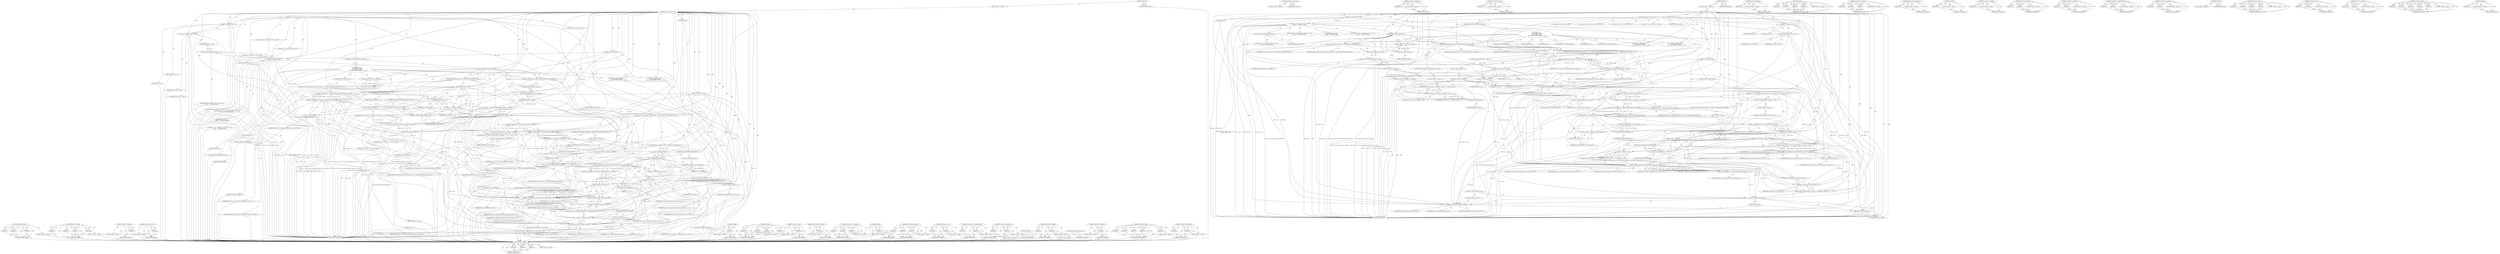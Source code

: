 digraph "&lt;operator&gt;.greaterThan" {
vulnerable_268 [label=<(METHOD,set_cached_acl)>];
vulnerable_269 [label=<(PARAM,p1)>];
vulnerable_270 [label=<(PARAM,p2)>];
vulnerable_271 [label=<(PARAM,p3)>];
vulnerable_272 [label=<(BLOCK,&lt;empty&gt;,&lt;empty&gt;)>];
vulnerable_273 [label=<(METHOD_RETURN,ANY)>];
vulnerable_246 [label=<(METHOD,hfsplus_alloc_attr_entry)>];
vulnerable_247 [label=<(BLOCK,&lt;empty&gt;,&lt;empty&gt;)>];
vulnerable_248 [label=<(METHOD_RETURN,ANY)>];
vulnerable_201 [label=<(METHOD,&lt;operator&gt;.addressOf)>];
vulnerable_202 [label=<(PARAM,p1)>];
vulnerable_203 [label=<(BLOCK,&lt;empty&gt;,&lt;empty&gt;)>];
vulnerable_204 [label=<(METHOD_RETURN,ANY)>];
vulnerable_224 [label=<(METHOD,&lt;operator&gt;.minus)>];
vulnerable_225 [label=<(PARAM,p1)>];
vulnerable_226 [label=<(BLOCK,&lt;empty&gt;,&lt;empty&gt;)>];
vulnerable_227 [label=<(METHOD_RETURN,ANY)>];
vulnerable_6 [label=<(METHOD,&lt;global&gt;)<SUB>1</SUB>>];
vulnerable_7 [label=<(BLOCK,&lt;empty&gt;,&lt;empty&gt;)<SUB>1</SUB>>];
vulnerable_8 [label=<(METHOD,hfsplus_set_posix_acl)<SUB>1</SUB>>];
vulnerable_9 [label=<(PARAM,struct inode *inode)<SUB>1</SUB>>];
vulnerable_10 [label=<(PARAM,struct posix_acl *acl)<SUB>1</SUB>>];
vulnerable_11 [label=<(PARAM,int type)<SUB>2</SUB>>];
vulnerable_12 [label=<(BLOCK,{
	int err;
	char *xattr_name;
	size_t size = 0...,{
	int err;
	char *xattr_name;
	size_t size = 0...)<SUB>3</SUB>>];
vulnerable_13 [label="<(LOCAL,int err: int)<SUB>4</SUB>>"];
vulnerable_14 [label="<(LOCAL,char* xattr_name: char*)<SUB>5</SUB>>"];
vulnerable_15 [label="<(LOCAL,size_t size: size_t)<SUB>6</SUB>>"];
vulnerable_16 [label=<(&lt;operator&gt;.assignment,size = 0)<SUB>6</SUB>>];
vulnerable_17 [label=<(IDENTIFIER,size,size = 0)<SUB>6</SUB>>];
vulnerable_18 [label=<(LITERAL,0,size = 0)<SUB>6</SUB>>];
vulnerable_19 [label="<(LOCAL,char* value: char*)<SUB>7</SUB>>"];
vulnerable_20 [label=<(&lt;operator&gt;.assignment,*value = NULL)<SUB>7</SUB>>];
vulnerable_21 [label=<(IDENTIFIER,value,*value = NULL)<SUB>7</SUB>>];
vulnerable_22 [label=<(IDENTIFIER,NULL,*value = NULL)<SUB>7</SUB>>];
vulnerable_23 [label="<(hfs_dbg,hfs_dbg(ACL_MOD, &quot;[%s]: ino %lu\n&quot;, __func__, i...)<SUB>9</SUB>>"];
vulnerable_24 [label="<(IDENTIFIER,ACL_MOD,hfs_dbg(ACL_MOD, &quot;[%s]: ino %lu\n&quot;, __func__, i...)<SUB>9</SUB>>"];
vulnerable_25 [label="<(LITERAL,&quot;[%s]: ino %lu\n&quot;,hfs_dbg(ACL_MOD, &quot;[%s]: ino %lu\n&quot;, __func__, i...)<SUB>9</SUB>>"];
vulnerable_26 [label="<(IDENTIFIER,__func__,hfs_dbg(ACL_MOD, &quot;[%s]: ino %lu\n&quot;, __func__, i...)<SUB>9</SUB>>"];
vulnerable_27 [label=<(&lt;operator&gt;.indirectFieldAccess,inode-&gt;i_ino)<SUB>9</SUB>>];
vulnerable_28 [label="<(IDENTIFIER,inode,hfs_dbg(ACL_MOD, &quot;[%s]: ino %lu\n&quot;, __func__, i...)<SUB>9</SUB>>"];
vulnerable_29 [label=<(FIELD_IDENTIFIER,i_ino,i_ino)<SUB>9</SUB>>];
vulnerable_30 [label=<(CONTROL_STRUCTURE,SWITCH,switch(type))<SUB>11</SUB>>];
vulnerable_31 [label=<(IDENTIFIER,type,switch(type))<SUB>11</SUB>>];
vulnerable_32 [label="<(BLOCK,{
 	case ACL_TYPE_ACCESS:
 		xattr_name = XATTR...,{
 	case ACL_TYPE_ACCESS:
 		xattr_name = XATTR...)<SUB>11</SUB>>"];
vulnerable_33 [label=<(JUMP_TARGET,case)<SUB>12</SUB>>];
vulnerable_34 [label="<(IDENTIFIER,ACL_TYPE_ACCESS,{
 	case ACL_TYPE_ACCESS:
 		xattr_name = XATTR...)<SUB>12</SUB>>"];
vulnerable_35 [label=<(&lt;operator&gt;.assignment,xattr_name = XATTR_NAME_POSIX_ACL_ACCESS)<SUB>13</SUB>>];
vulnerable_36 [label=<(IDENTIFIER,xattr_name,xattr_name = XATTR_NAME_POSIX_ACL_ACCESS)<SUB>13</SUB>>];
vulnerable_37 [label=<(IDENTIFIER,XATTR_NAME_POSIX_ACL_ACCESS,xattr_name = XATTR_NAME_POSIX_ACL_ACCESS)<SUB>13</SUB>>];
vulnerable_38 [label=<(CONTROL_STRUCTURE,IF,if (acl))<SUB>14</SUB>>];
vulnerable_39 [label=<(IDENTIFIER,acl,if (acl))<SUB>14</SUB>>];
vulnerable_40 [label=<(BLOCK,{
			err = posix_acl_equiv_mode(acl, &amp;inode-&gt;i_...,{
			err = posix_acl_equiv_mode(acl, &amp;inode-&gt;i_...)<SUB>14</SUB>>];
vulnerable_41 [label=<(&lt;operator&gt;.assignment,err = posix_acl_equiv_mode(acl, &amp;inode-&gt;i_mode))<SUB>15</SUB>>];
vulnerable_42 [label=<(IDENTIFIER,err,err = posix_acl_equiv_mode(acl, &amp;inode-&gt;i_mode))<SUB>15</SUB>>];
vulnerable_43 [label=<(posix_acl_equiv_mode,posix_acl_equiv_mode(acl, &amp;inode-&gt;i_mode))<SUB>15</SUB>>];
vulnerable_44 [label=<(IDENTIFIER,acl,posix_acl_equiv_mode(acl, &amp;inode-&gt;i_mode))<SUB>15</SUB>>];
vulnerable_45 [label=<(&lt;operator&gt;.addressOf,&amp;inode-&gt;i_mode)<SUB>15</SUB>>];
vulnerable_46 [label=<(&lt;operator&gt;.indirectFieldAccess,inode-&gt;i_mode)<SUB>15</SUB>>];
vulnerable_47 [label=<(IDENTIFIER,inode,posix_acl_equiv_mode(acl, &amp;inode-&gt;i_mode))<SUB>15</SUB>>];
vulnerable_48 [label=<(FIELD_IDENTIFIER,i_mode,i_mode)<SUB>15</SUB>>];
vulnerable_49 [label=<(CONTROL_STRUCTURE,IF,if (err &lt; 0))<SUB>16</SUB>>];
vulnerable_50 [label=<(&lt;operator&gt;.lessThan,err &lt; 0)<SUB>16</SUB>>];
vulnerable_51 [label=<(IDENTIFIER,err,err &lt; 0)<SUB>16</SUB>>];
vulnerable_52 [label=<(LITERAL,0,err &lt; 0)<SUB>16</SUB>>];
vulnerable_53 [label=<(BLOCK,&lt;empty&gt;,&lt;empty&gt;)<SUB>17</SUB>>];
vulnerable_54 [label=<(RETURN,return err;,return err;)<SUB>17</SUB>>];
vulnerable_55 [label=<(IDENTIFIER,err,return err;)<SUB>17</SUB>>];
vulnerable_56 [label=<(&lt;operator&gt;.assignment,err = 0)<SUB>19</SUB>>];
vulnerable_57 [label=<(IDENTIFIER,err,err = 0)<SUB>19</SUB>>];
vulnerable_58 [label=<(LITERAL,0,err = 0)<SUB>19</SUB>>];
vulnerable_59 [label=<(CONTROL_STRUCTURE,BREAK,break;)<SUB>20</SUB>>];
vulnerable_60 [label=<(JUMP_TARGET,case)<SUB>22</SUB>>];
vulnerable_61 [label="<(IDENTIFIER,ACL_TYPE_DEFAULT,{
 	case ACL_TYPE_ACCESS:
 		xattr_name = XATTR...)<SUB>22</SUB>>"];
vulnerable_62 [label=<(&lt;operator&gt;.assignment,xattr_name = XATTR_NAME_POSIX_ACL_DEFAULT)<SUB>23</SUB>>];
vulnerable_63 [label=<(IDENTIFIER,xattr_name,xattr_name = XATTR_NAME_POSIX_ACL_DEFAULT)<SUB>23</SUB>>];
vulnerable_64 [label=<(IDENTIFIER,XATTR_NAME_POSIX_ACL_DEFAULT,xattr_name = XATTR_NAME_POSIX_ACL_DEFAULT)<SUB>23</SUB>>];
vulnerable_65 [label=<(CONTROL_STRUCTURE,IF,if (!S_ISDIR(inode-&gt;i_mode)))<SUB>24</SUB>>];
vulnerable_66 [label=<(&lt;operator&gt;.logicalNot,!S_ISDIR(inode-&gt;i_mode))<SUB>24</SUB>>];
vulnerable_67 [label=<(S_ISDIR,S_ISDIR(inode-&gt;i_mode))<SUB>24</SUB>>];
vulnerable_68 [label=<(&lt;operator&gt;.indirectFieldAccess,inode-&gt;i_mode)<SUB>24</SUB>>];
vulnerable_69 [label=<(IDENTIFIER,inode,S_ISDIR(inode-&gt;i_mode))<SUB>24</SUB>>];
vulnerable_70 [label=<(FIELD_IDENTIFIER,i_mode,i_mode)<SUB>24</SUB>>];
vulnerable_71 [label=<(BLOCK,&lt;empty&gt;,&lt;empty&gt;)<SUB>25</SUB>>];
vulnerable_72 [label="<(RETURN,return acl ? -EACCES : 0;,return acl ? -EACCES : 0;)<SUB>25</SUB>>"];
vulnerable_73 [label="<(&lt;operator&gt;.conditional,acl ? -EACCES : 0)<SUB>25</SUB>>"];
vulnerable_74 [label="<(IDENTIFIER,acl,acl ? -EACCES : 0)<SUB>25</SUB>>"];
vulnerable_75 [label=<(&lt;operator&gt;.minus,-EACCES)<SUB>25</SUB>>];
vulnerable_76 [label=<(IDENTIFIER,EACCES,-EACCES)<SUB>25</SUB>>];
vulnerable_77 [label="<(LITERAL,0,acl ? -EACCES : 0)<SUB>25</SUB>>"];
vulnerable_78 [label=<(CONTROL_STRUCTURE,BREAK,break;)<SUB>26</SUB>>];
vulnerable_79 [label=<(JUMP_TARGET,default)<SUB>28</SUB>>];
vulnerable_80 [label=<(RETURN,return -EINVAL;,return -EINVAL;)<SUB>29</SUB>>];
vulnerable_81 [label=<(&lt;operator&gt;.minus,-EINVAL)<SUB>29</SUB>>];
vulnerable_82 [label=<(IDENTIFIER,EINVAL,-EINVAL)<SUB>29</SUB>>];
vulnerable_83 [label=<(CONTROL_STRUCTURE,IF,if (acl))<SUB>32</SUB>>];
vulnerable_84 [label=<(IDENTIFIER,acl,if (acl))<SUB>32</SUB>>];
vulnerable_85 [label=<(BLOCK,{
		size = posix_acl_xattr_size(acl-&gt;a_count);
...,{
		size = posix_acl_xattr_size(acl-&gt;a_count);
...)<SUB>32</SUB>>];
vulnerable_86 [label=<(&lt;operator&gt;.assignment,size = posix_acl_xattr_size(acl-&gt;a_count))<SUB>33</SUB>>];
vulnerable_87 [label=<(IDENTIFIER,size,size = posix_acl_xattr_size(acl-&gt;a_count))<SUB>33</SUB>>];
vulnerable_88 [label=<(posix_acl_xattr_size,posix_acl_xattr_size(acl-&gt;a_count))<SUB>33</SUB>>];
vulnerable_89 [label=<(&lt;operator&gt;.indirectFieldAccess,acl-&gt;a_count)<SUB>33</SUB>>];
vulnerable_90 [label=<(IDENTIFIER,acl,posix_acl_xattr_size(acl-&gt;a_count))<SUB>33</SUB>>];
vulnerable_91 [label=<(FIELD_IDENTIFIER,a_count,a_count)<SUB>33</SUB>>];
vulnerable_92 [label=<(CONTROL_STRUCTURE,IF,if (unlikely(size &gt; HFSPLUS_MAX_INLINE_DATA_SIZE)))<SUB>34</SUB>>];
vulnerable_93 [label=<(unlikely,unlikely(size &gt; HFSPLUS_MAX_INLINE_DATA_SIZE))<SUB>34</SUB>>];
vulnerable_94 [label=<(&lt;operator&gt;.greaterThan,size &gt; HFSPLUS_MAX_INLINE_DATA_SIZE)<SUB>34</SUB>>];
vulnerable_95 [label=<(IDENTIFIER,size,size &gt; HFSPLUS_MAX_INLINE_DATA_SIZE)<SUB>34</SUB>>];
vulnerable_96 [label=<(IDENTIFIER,HFSPLUS_MAX_INLINE_DATA_SIZE,size &gt; HFSPLUS_MAX_INLINE_DATA_SIZE)<SUB>34</SUB>>];
vulnerable_97 [label=<(BLOCK,&lt;empty&gt;,&lt;empty&gt;)<SUB>35</SUB>>];
vulnerable_98 [label=<(RETURN,return -ENOMEM;,return -ENOMEM;)<SUB>35</SUB>>];
vulnerable_99 [label=<(&lt;operator&gt;.minus,-ENOMEM)<SUB>35</SUB>>];
vulnerable_100 [label=<(IDENTIFIER,ENOMEM,-ENOMEM)<SUB>35</SUB>>];
vulnerable_101 [label=<(&lt;operator&gt;.assignment,value = (char *)hfsplus_alloc_attr_entry())<SUB>36</SUB>>];
vulnerable_102 [label=<(IDENTIFIER,value,value = (char *)hfsplus_alloc_attr_entry())<SUB>36</SUB>>];
vulnerable_103 [label=<(&lt;operator&gt;.cast,(char *)hfsplus_alloc_attr_entry())<SUB>36</SUB>>];
vulnerable_104 [label=<(UNKNOWN,char *,char *)<SUB>36</SUB>>];
vulnerable_105 [label=<(hfsplus_alloc_attr_entry,hfsplus_alloc_attr_entry())<SUB>36</SUB>>];
vulnerable_106 [label=<(CONTROL_STRUCTURE,IF,if (unlikely(!value)))<SUB>37</SUB>>];
vulnerable_107 [label=<(unlikely,unlikely(!value))<SUB>37</SUB>>];
vulnerable_108 [label=<(&lt;operator&gt;.logicalNot,!value)<SUB>37</SUB>>];
vulnerable_109 [label=<(IDENTIFIER,value,!value)<SUB>37</SUB>>];
vulnerable_110 [label=<(BLOCK,&lt;empty&gt;,&lt;empty&gt;)<SUB>38</SUB>>];
vulnerable_111 [label=<(RETURN,return -ENOMEM;,return -ENOMEM;)<SUB>38</SUB>>];
vulnerable_112 [label=<(&lt;operator&gt;.minus,-ENOMEM)<SUB>38</SUB>>];
vulnerable_113 [label=<(IDENTIFIER,ENOMEM,-ENOMEM)<SUB>38</SUB>>];
vulnerable_114 [label=<(&lt;operator&gt;.assignment,err = posix_acl_to_xattr(&amp;init_user_ns, acl, va...)<SUB>39</SUB>>];
vulnerable_115 [label=<(IDENTIFIER,err,err = posix_acl_to_xattr(&amp;init_user_ns, acl, va...)<SUB>39</SUB>>];
vulnerable_116 [label=<(posix_acl_to_xattr,posix_acl_to_xattr(&amp;init_user_ns, acl, value, s...)<SUB>39</SUB>>];
vulnerable_117 [label=<(&lt;operator&gt;.addressOf,&amp;init_user_ns)<SUB>39</SUB>>];
vulnerable_118 [label=<(IDENTIFIER,init_user_ns,posix_acl_to_xattr(&amp;init_user_ns, acl, value, s...)<SUB>39</SUB>>];
vulnerable_119 [label=<(IDENTIFIER,acl,posix_acl_to_xattr(&amp;init_user_ns, acl, value, s...)<SUB>39</SUB>>];
vulnerable_120 [label=<(IDENTIFIER,value,posix_acl_to_xattr(&amp;init_user_ns, acl, value, s...)<SUB>39</SUB>>];
vulnerable_121 [label=<(IDENTIFIER,size,posix_acl_to_xattr(&amp;init_user_ns, acl, value, s...)<SUB>39</SUB>>];
vulnerable_122 [label=<(CONTROL_STRUCTURE,IF,if (unlikely(err &lt; 0)))<SUB>40</SUB>>];
vulnerable_123 [label=<(unlikely,unlikely(err &lt; 0))<SUB>40</SUB>>];
vulnerable_124 [label=<(&lt;operator&gt;.lessThan,err &lt; 0)<SUB>40</SUB>>];
vulnerable_125 [label=<(IDENTIFIER,err,err &lt; 0)<SUB>40</SUB>>];
vulnerable_126 [label=<(LITERAL,0,err &lt; 0)<SUB>40</SUB>>];
vulnerable_127 [label=<(BLOCK,&lt;empty&gt;,&lt;empty&gt;)<SUB>41</SUB>>];
vulnerable_128 [label=<(CONTROL_STRUCTURE,GOTO,goto end_set_acl;)<SUB>41</SUB>>];
vulnerable_129 [label=<(&lt;operator&gt;.assignment,err = __hfsplus_setxattr(inode, xattr_name, val...)<SUB>44</SUB>>];
vulnerable_130 [label=<(IDENTIFIER,err,err = __hfsplus_setxattr(inode, xattr_name, val...)<SUB>44</SUB>>];
vulnerable_131 [label=<(__hfsplus_setxattr,__hfsplus_setxattr(inode, xattr_name, value, si...)<SUB>44</SUB>>];
vulnerable_132 [label=<(IDENTIFIER,inode,__hfsplus_setxattr(inode, xattr_name, value, si...)<SUB>44</SUB>>];
vulnerable_133 [label=<(IDENTIFIER,xattr_name,__hfsplus_setxattr(inode, xattr_name, value, si...)<SUB>44</SUB>>];
vulnerable_134 [label=<(IDENTIFIER,value,__hfsplus_setxattr(inode, xattr_name, value, si...)<SUB>44</SUB>>];
vulnerable_135 [label=<(IDENTIFIER,size,__hfsplus_setxattr(inode, xattr_name, value, si...)<SUB>44</SUB>>];
vulnerable_136 [label=<(LITERAL,0,__hfsplus_setxattr(inode, xattr_name, value, si...)<SUB>44</SUB>>];
vulnerable_137 [label=<(JUMP_TARGET,end_set_acl)<SUB>46</SUB>>];
vulnerable_138 [label=<(hfsplus_destroy_attr_entry,hfsplus_destroy_attr_entry((hfsplus_attr_entry ...)<SUB>47</SUB>>];
vulnerable_139 [label=<(&lt;operator&gt;.cast,(hfsplus_attr_entry *)value)<SUB>47</SUB>>];
vulnerable_140 [label=<(UNKNOWN,hfsplus_attr_entry *,hfsplus_attr_entry *)<SUB>47</SUB>>];
vulnerable_141 [label=<(IDENTIFIER,value,(hfsplus_attr_entry *)value)<SUB>47</SUB>>];
vulnerable_142 [label=<(CONTROL_STRUCTURE,IF,if (!err))<SUB>49</SUB>>];
vulnerable_143 [label=<(&lt;operator&gt;.logicalNot,!err)<SUB>49</SUB>>];
vulnerable_144 [label=<(IDENTIFIER,err,!err)<SUB>49</SUB>>];
vulnerable_145 [label=<(BLOCK,&lt;empty&gt;,&lt;empty&gt;)<SUB>50</SUB>>];
vulnerable_146 [label=<(set_cached_acl,set_cached_acl(inode, type, acl))<SUB>50</SUB>>];
vulnerable_147 [label=<(IDENTIFIER,inode,set_cached_acl(inode, type, acl))<SUB>50</SUB>>];
vulnerable_148 [label=<(IDENTIFIER,type,set_cached_acl(inode, type, acl))<SUB>50</SUB>>];
vulnerable_149 [label=<(IDENTIFIER,acl,set_cached_acl(inode, type, acl))<SUB>50</SUB>>];
vulnerable_150 [label=<(RETURN,return err;,return err;)<SUB>52</SUB>>];
vulnerable_151 [label=<(IDENTIFIER,err,return err;)<SUB>52</SUB>>];
vulnerable_152 [label=<(METHOD_RETURN,int)<SUB>1</SUB>>];
vulnerable_154 [label=<(METHOD_RETURN,ANY)<SUB>1</SUB>>];
vulnerable_228 [label=<(METHOD,posix_acl_xattr_size)>];
vulnerable_229 [label=<(PARAM,p1)>];
vulnerable_230 [label=<(BLOCK,&lt;empty&gt;,&lt;empty&gt;)>];
vulnerable_231 [label=<(METHOD_RETURN,ANY)>];
vulnerable_184 [label=<(METHOD,hfs_dbg)>];
vulnerable_185 [label=<(PARAM,p1)>];
vulnerable_186 [label=<(PARAM,p2)>];
vulnerable_187 [label=<(PARAM,p3)>];
vulnerable_188 [label=<(PARAM,p4)>];
vulnerable_189 [label=<(BLOCK,&lt;empty&gt;,&lt;empty&gt;)>];
vulnerable_190 [label=<(METHOD_RETURN,ANY)>];
vulnerable_218 [label=<(METHOD,&lt;operator&gt;.conditional)>];
vulnerable_219 [label=<(PARAM,p1)>];
vulnerable_220 [label=<(PARAM,p2)>];
vulnerable_221 [label=<(PARAM,p3)>];
vulnerable_222 [label=<(BLOCK,&lt;empty&gt;,&lt;empty&gt;)>];
vulnerable_223 [label=<(METHOD_RETURN,ANY)>];
vulnerable_264 [label=<(METHOD,hfsplus_destroy_attr_entry)>];
vulnerable_265 [label=<(PARAM,p1)>];
vulnerable_266 [label=<(BLOCK,&lt;empty&gt;,&lt;empty&gt;)>];
vulnerable_267 [label=<(METHOD_RETURN,ANY)>];
vulnerable_214 [label=<(METHOD,S_ISDIR)>];
vulnerable_215 [label=<(PARAM,p1)>];
vulnerable_216 [label=<(BLOCK,&lt;empty&gt;,&lt;empty&gt;)>];
vulnerable_217 [label=<(METHOD_RETURN,ANY)>];
vulnerable_210 [label=<(METHOD,&lt;operator&gt;.logicalNot)>];
vulnerable_211 [label=<(PARAM,p1)>];
vulnerable_212 [label=<(BLOCK,&lt;empty&gt;,&lt;empty&gt;)>];
vulnerable_213 [label=<(METHOD_RETURN,ANY)>];
vulnerable_196 [label=<(METHOD,posix_acl_equiv_mode)>];
vulnerable_197 [label=<(PARAM,p1)>];
vulnerable_198 [label=<(PARAM,p2)>];
vulnerable_199 [label=<(BLOCK,&lt;empty&gt;,&lt;empty&gt;)>];
vulnerable_200 [label=<(METHOD_RETURN,ANY)>];
vulnerable_236 [label=<(METHOD,&lt;operator&gt;.greaterThan)>];
vulnerable_237 [label=<(PARAM,p1)>];
vulnerable_238 [label=<(PARAM,p2)>];
vulnerable_239 [label=<(BLOCK,&lt;empty&gt;,&lt;empty&gt;)>];
vulnerable_240 [label=<(METHOD_RETURN,ANY)>];
vulnerable_191 [label=<(METHOD,&lt;operator&gt;.indirectFieldAccess)>];
vulnerable_192 [label=<(PARAM,p1)>];
vulnerable_193 [label=<(PARAM,p2)>];
vulnerable_194 [label=<(BLOCK,&lt;empty&gt;,&lt;empty&gt;)>];
vulnerable_195 [label=<(METHOD_RETURN,ANY)>];
vulnerable_179 [label=<(METHOD,&lt;operator&gt;.assignment)>];
vulnerable_180 [label=<(PARAM,p1)>];
vulnerable_181 [label=<(PARAM,p2)>];
vulnerable_182 [label=<(BLOCK,&lt;empty&gt;,&lt;empty&gt;)>];
vulnerable_183 [label=<(METHOD_RETURN,ANY)>];
vulnerable_173 [label=<(METHOD,&lt;global&gt;)<SUB>1</SUB>>];
vulnerable_174 [label=<(BLOCK,&lt;empty&gt;,&lt;empty&gt;)>];
vulnerable_175 [label=<(METHOD_RETURN,ANY)>];
vulnerable_249 [label=<(METHOD,posix_acl_to_xattr)>];
vulnerable_250 [label=<(PARAM,p1)>];
vulnerable_251 [label=<(PARAM,p2)>];
vulnerable_252 [label=<(PARAM,p3)>];
vulnerable_253 [label=<(PARAM,p4)>];
vulnerable_254 [label=<(BLOCK,&lt;empty&gt;,&lt;empty&gt;)>];
vulnerable_255 [label=<(METHOD_RETURN,ANY)>];
vulnerable_241 [label=<(METHOD,&lt;operator&gt;.cast)>];
vulnerable_242 [label=<(PARAM,p1)>];
vulnerable_243 [label=<(PARAM,p2)>];
vulnerable_244 [label=<(BLOCK,&lt;empty&gt;,&lt;empty&gt;)>];
vulnerable_245 [label=<(METHOD_RETURN,ANY)>];
vulnerable_205 [label=<(METHOD,&lt;operator&gt;.lessThan)>];
vulnerable_206 [label=<(PARAM,p1)>];
vulnerable_207 [label=<(PARAM,p2)>];
vulnerable_208 [label=<(BLOCK,&lt;empty&gt;,&lt;empty&gt;)>];
vulnerable_209 [label=<(METHOD_RETURN,ANY)>];
vulnerable_256 [label=<(METHOD,__hfsplus_setxattr)>];
vulnerable_257 [label=<(PARAM,p1)>];
vulnerable_258 [label=<(PARAM,p2)>];
vulnerable_259 [label=<(PARAM,p3)>];
vulnerable_260 [label=<(PARAM,p4)>];
vulnerable_261 [label=<(PARAM,p5)>];
vulnerable_262 [label=<(BLOCK,&lt;empty&gt;,&lt;empty&gt;)>];
vulnerable_263 [label=<(METHOD_RETURN,ANY)>];
vulnerable_232 [label=<(METHOD,unlikely)>];
vulnerable_233 [label=<(PARAM,p1)>];
vulnerable_234 [label=<(BLOCK,&lt;empty&gt;,&lt;empty&gt;)>];
vulnerable_235 [label=<(METHOD_RETURN,ANY)>];
fixed_269 [label=<(METHOD,set_cached_acl)>];
fixed_270 [label=<(PARAM,p1)>];
fixed_271 [label=<(PARAM,p2)>];
fixed_272 [label=<(PARAM,p3)>];
fixed_273 [label=<(BLOCK,&lt;empty&gt;,&lt;empty&gt;)>];
fixed_274 [label=<(METHOD_RETURN,ANY)>];
fixed_245 [label=<(METHOD,posix_acl_to_xattr)>];
fixed_246 [label=<(PARAM,p1)>];
fixed_247 [label=<(PARAM,p2)>];
fixed_248 [label=<(PARAM,p3)>];
fixed_249 [label=<(PARAM,p4)>];
fixed_250 [label=<(BLOCK,&lt;empty&gt;,&lt;empty&gt;)>];
fixed_251 [label=<(METHOD_RETURN,ANY)>];
fixed_202 [label=<(METHOD,&lt;operator&gt;.addressOf)>];
fixed_203 [label=<(PARAM,p1)>];
fixed_204 [label=<(BLOCK,&lt;empty&gt;,&lt;empty&gt;)>];
fixed_205 [label=<(METHOD_RETURN,ANY)>];
fixed_224 [label=<(METHOD,posix_acl_xattr_size)>];
fixed_225 [label=<(PARAM,p1)>];
fixed_226 [label=<(BLOCK,&lt;empty&gt;,&lt;empty&gt;)>];
fixed_227 [label=<(METHOD_RETURN,ANY)>];
fixed_6 [label=<(METHOD,&lt;global&gt;)<SUB>1</SUB>>];
fixed_7 [label=<(BLOCK,&lt;empty&gt;,&lt;empty&gt;)<SUB>1</SUB>>];
fixed_8 [label=<(METHOD,hfsplus_set_posix_acl)<SUB>1</SUB>>];
fixed_9 [label=<(PARAM,struct inode *inode)<SUB>1</SUB>>];
fixed_10 [label=<(PARAM,struct posix_acl *acl)<SUB>1</SUB>>];
fixed_11 [label=<(PARAM,int type)<SUB>2</SUB>>];
fixed_12 [label=<(BLOCK,{
	int err;
	char *xattr_name;
	size_t size = 0...,{
	int err;
	char *xattr_name;
	size_t size = 0...)<SUB>3</SUB>>];
fixed_13 [label="<(LOCAL,int err: int)<SUB>4</SUB>>"];
fixed_14 [label="<(LOCAL,char* xattr_name: char*)<SUB>5</SUB>>"];
fixed_15 [label="<(LOCAL,size_t size: size_t)<SUB>6</SUB>>"];
fixed_16 [label=<(&lt;operator&gt;.assignment,size = 0)<SUB>6</SUB>>];
fixed_17 [label=<(IDENTIFIER,size,size = 0)<SUB>6</SUB>>];
fixed_18 [label=<(LITERAL,0,size = 0)<SUB>6</SUB>>];
fixed_19 [label="<(LOCAL,char* value: char*)<SUB>7</SUB>>"];
fixed_20 [label=<(&lt;operator&gt;.assignment,*value = NULL)<SUB>7</SUB>>];
fixed_21 [label=<(IDENTIFIER,value,*value = NULL)<SUB>7</SUB>>];
fixed_22 [label=<(IDENTIFIER,NULL,*value = NULL)<SUB>7</SUB>>];
fixed_23 [label="<(hfs_dbg,hfs_dbg(ACL_MOD, &quot;[%s]: ino %lu\n&quot;, __func__, i...)<SUB>9</SUB>>"];
fixed_24 [label="<(IDENTIFIER,ACL_MOD,hfs_dbg(ACL_MOD, &quot;[%s]: ino %lu\n&quot;, __func__, i...)<SUB>9</SUB>>"];
fixed_25 [label="<(LITERAL,&quot;[%s]: ino %lu\n&quot;,hfs_dbg(ACL_MOD, &quot;[%s]: ino %lu\n&quot;, __func__, i...)<SUB>9</SUB>>"];
fixed_26 [label="<(IDENTIFIER,__func__,hfs_dbg(ACL_MOD, &quot;[%s]: ino %lu\n&quot;, __func__, i...)<SUB>9</SUB>>"];
fixed_27 [label=<(&lt;operator&gt;.indirectFieldAccess,inode-&gt;i_ino)<SUB>9</SUB>>];
fixed_28 [label="<(IDENTIFIER,inode,hfs_dbg(ACL_MOD, &quot;[%s]: ino %lu\n&quot;, __func__, i...)<SUB>9</SUB>>"];
fixed_29 [label=<(FIELD_IDENTIFIER,i_ino,i_ino)<SUB>9</SUB>>];
fixed_30 [label=<(CONTROL_STRUCTURE,SWITCH,switch(type))<SUB>11</SUB>>];
fixed_31 [label=<(IDENTIFIER,type,switch(type))<SUB>11</SUB>>];
fixed_32 [label="<(BLOCK,{
 	case ACL_TYPE_ACCESS:
 		xattr_name = XATTR...,{
 	case ACL_TYPE_ACCESS:
 		xattr_name = XATTR...)<SUB>11</SUB>>"];
fixed_33 [label=<(JUMP_TARGET,case)<SUB>12</SUB>>];
fixed_34 [label="<(IDENTIFIER,ACL_TYPE_ACCESS,{
 	case ACL_TYPE_ACCESS:
 		xattr_name = XATTR...)<SUB>12</SUB>>"];
fixed_35 [label=<(&lt;operator&gt;.assignment,xattr_name = XATTR_NAME_POSIX_ACL_ACCESS)<SUB>13</SUB>>];
fixed_36 [label=<(IDENTIFIER,xattr_name,xattr_name = XATTR_NAME_POSIX_ACL_ACCESS)<SUB>13</SUB>>];
fixed_37 [label=<(IDENTIFIER,XATTR_NAME_POSIX_ACL_ACCESS,xattr_name = XATTR_NAME_POSIX_ACL_ACCESS)<SUB>13</SUB>>];
fixed_38 [label=<(CONTROL_STRUCTURE,IF,if (acl))<SUB>14</SUB>>];
fixed_39 [label=<(IDENTIFIER,acl,if (acl))<SUB>14</SUB>>];
fixed_40 [label=<(BLOCK,{
			err = posix_acl_update_mode(inode, &amp;inode-...,{
			err = posix_acl_update_mode(inode, &amp;inode-...)<SUB>14</SUB>>];
fixed_41 [label=<(&lt;operator&gt;.assignment,err = posix_acl_update_mode(inode, &amp;inode-&gt;i_mo...)<SUB>15</SUB>>];
fixed_42 [label=<(IDENTIFIER,err,err = posix_acl_update_mode(inode, &amp;inode-&gt;i_mo...)<SUB>15</SUB>>];
fixed_43 [label=<(posix_acl_update_mode,posix_acl_update_mode(inode, &amp;inode-&gt;i_mode, &amp;acl))<SUB>15</SUB>>];
fixed_44 [label=<(IDENTIFIER,inode,posix_acl_update_mode(inode, &amp;inode-&gt;i_mode, &amp;acl))<SUB>15</SUB>>];
fixed_45 [label=<(&lt;operator&gt;.addressOf,&amp;inode-&gt;i_mode)<SUB>15</SUB>>];
fixed_46 [label=<(&lt;operator&gt;.indirectFieldAccess,inode-&gt;i_mode)<SUB>15</SUB>>];
fixed_47 [label=<(IDENTIFIER,inode,posix_acl_update_mode(inode, &amp;inode-&gt;i_mode, &amp;acl))<SUB>15</SUB>>];
fixed_48 [label=<(FIELD_IDENTIFIER,i_mode,i_mode)<SUB>15</SUB>>];
fixed_49 [label=<(&lt;operator&gt;.addressOf,&amp;acl)<SUB>15</SUB>>];
fixed_50 [label=<(IDENTIFIER,acl,posix_acl_update_mode(inode, &amp;inode-&gt;i_mode, &amp;acl))<SUB>15</SUB>>];
fixed_51 [label=<(CONTROL_STRUCTURE,IF,if (err))<SUB>16</SUB>>];
fixed_52 [label=<(IDENTIFIER,err,if (err))<SUB>16</SUB>>];
fixed_53 [label=<(BLOCK,&lt;empty&gt;,&lt;empty&gt;)<SUB>17</SUB>>];
fixed_54 [label=<(RETURN,return err;,return err;)<SUB>17</SUB>>];
fixed_55 [label=<(IDENTIFIER,err,return err;)<SUB>17</SUB>>];
fixed_56 [label=<(&lt;operator&gt;.assignment,err = 0)<SUB>19</SUB>>];
fixed_57 [label=<(IDENTIFIER,err,err = 0)<SUB>19</SUB>>];
fixed_58 [label=<(LITERAL,0,err = 0)<SUB>19</SUB>>];
fixed_59 [label=<(CONTROL_STRUCTURE,BREAK,break;)<SUB>20</SUB>>];
fixed_60 [label=<(JUMP_TARGET,case)<SUB>22</SUB>>];
fixed_61 [label="<(IDENTIFIER,ACL_TYPE_DEFAULT,{
 	case ACL_TYPE_ACCESS:
 		xattr_name = XATTR...)<SUB>22</SUB>>"];
fixed_62 [label=<(&lt;operator&gt;.assignment,xattr_name = XATTR_NAME_POSIX_ACL_DEFAULT)<SUB>23</SUB>>];
fixed_63 [label=<(IDENTIFIER,xattr_name,xattr_name = XATTR_NAME_POSIX_ACL_DEFAULT)<SUB>23</SUB>>];
fixed_64 [label=<(IDENTIFIER,XATTR_NAME_POSIX_ACL_DEFAULT,xattr_name = XATTR_NAME_POSIX_ACL_DEFAULT)<SUB>23</SUB>>];
fixed_65 [label=<(CONTROL_STRUCTURE,IF,if (!S_ISDIR(inode-&gt;i_mode)))<SUB>24</SUB>>];
fixed_66 [label=<(&lt;operator&gt;.logicalNot,!S_ISDIR(inode-&gt;i_mode))<SUB>24</SUB>>];
fixed_67 [label=<(S_ISDIR,S_ISDIR(inode-&gt;i_mode))<SUB>24</SUB>>];
fixed_68 [label=<(&lt;operator&gt;.indirectFieldAccess,inode-&gt;i_mode)<SUB>24</SUB>>];
fixed_69 [label=<(IDENTIFIER,inode,S_ISDIR(inode-&gt;i_mode))<SUB>24</SUB>>];
fixed_70 [label=<(FIELD_IDENTIFIER,i_mode,i_mode)<SUB>24</SUB>>];
fixed_71 [label=<(BLOCK,&lt;empty&gt;,&lt;empty&gt;)<SUB>25</SUB>>];
fixed_72 [label="<(RETURN,return acl ? -EACCES : 0;,return acl ? -EACCES : 0;)<SUB>25</SUB>>"];
fixed_73 [label="<(&lt;operator&gt;.conditional,acl ? -EACCES : 0)<SUB>25</SUB>>"];
fixed_74 [label="<(IDENTIFIER,acl,acl ? -EACCES : 0)<SUB>25</SUB>>"];
fixed_75 [label=<(&lt;operator&gt;.minus,-EACCES)<SUB>25</SUB>>];
fixed_76 [label=<(IDENTIFIER,EACCES,-EACCES)<SUB>25</SUB>>];
fixed_77 [label="<(LITERAL,0,acl ? -EACCES : 0)<SUB>25</SUB>>"];
fixed_78 [label=<(CONTROL_STRUCTURE,BREAK,break;)<SUB>26</SUB>>];
fixed_79 [label=<(JUMP_TARGET,default)<SUB>28</SUB>>];
fixed_80 [label=<(RETURN,return -EINVAL;,return -EINVAL;)<SUB>29</SUB>>];
fixed_81 [label=<(&lt;operator&gt;.minus,-EINVAL)<SUB>29</SUB>>];
fixed_82 [label=<(IDENTIFIER,EINVAL,-EINVAL)<SUB>29</SUB>>];
fixed_83 [label=<(CONTROL_STRUCTURE,IF,if (acl))<SUB>32</SUB>>];
fixed_84 [label=<(IDENTIFIER,acl,if (acl))<SUB>32</SUB>>];
fixed_85 [label=<(BLOCK,{
		size = posix_acl_xattr_size(acl-&gt;a_count);
...,{
		size = posix_acl_xattr_size(acl-&gt;a_count);
...)<SUB>32</SUB>>];
fixed_86 [label=<(&lt;operator&gt;.assignment,size = posix_acl_xattr_size(acl-&gt;a_count))<SUB>33</SUB>>];
fixed_87 [label=<(IDENTIFIER,size,size = posix_acl_xattr_size(acl-&gt;a_count))<SUB>33</SUB>>];
fixed_88 [label=<(posix_acl_xattr_size,posix_acl_xattr_size(acl-&gt;a_count))<SUB>33</SUB>>];
fixed_89 [label=<(&lt;operator&gt;.indirectFieldAccess,acl-&gt;a_count)<SUB>33</SUB>>];
fixed_90 [label=<(IDENTIFIER,acl,posix_acl_xattr_size(acl-&gt;a_count))<SUB>33</SUB>>];
fixed_91 [label=<(FIELD_IDENTIFIER,a_count,a_count)<SUB>33</SUB>>];
fixed_92 [label=<(CONTROL_STRUCTURE,IF,if (unlikely(size &gt; HFSPLUS_MAX_INLINE_DATA_SIZE)))<SUB>34</SUB>>];
fixed_93 [label=<(unlikely,unlikely(size &gt; HFSPLUS_MAX_INLINE_DATA_SIZE))<SUB>34</SUB>>];
fixed_94 [label=<(&lt;operator&gt;.greaterThan,size &gt; HFSPLUS_MAX_INLINE_DATA_SIZE)<SUB>34</SUB>>];
fixed_95 [label=<(IDENTIFIER,size,size &gt; HFSPLUS_MAX_INLINE_DATA_SIZE)<SUB>34</SUB>>];
fixed_96 [label=<(IDENTIFIER,HFSPLUS_MAX_INLINE_DATA_SIZE,size &gt; HFSPLUS_MAX_INLINE_DATA_SIZE)<SUB>34</SUB>>];
fixed_97 [label=<(BLOCK,&lt;empty&gt;,&lt;empty&gt;)<SUB>35</SUB>>];
fixed_98 [label=<(RETURN,return -ENOMEM;,return -ENOMEM;)<SUB>35</SUB>>];
fixed_99 [label=<(&lt;operator&gt;.minus,-ENOMEM)<SUB>35</SUB>>];
fixed_100 [label=<(IDENTIFIER,ENOMEM,-ENOMEM)<SUB>35</SUB>>];
fixed_101 [label=<(&lt;operator&gt;.assignment,value = (char *)hfsplus_alloc_attr_entry())<SUB>36</SUB>>];
fixed_102 [label=<(IDENTIFIER,value,value = (char *)hfsplus_alloc_attr_entry())<SUB>36</SUB>>];
fixed_103 [label=<(&lt;operator&gt;.cast,(char *)hfsplus_alloc_attr_entry())<SUB>36</SUB>>];
fixed_104 [label=<(UNKNOWN,char *,char *)<SUB>36</SUB>>];
fixed_105 [label=<(hfsplus_alloc_attr_entry,hfsplus_alloc_attr_entry())<SUB>36</SUB>>];
fixed_106 [label=<(CONTROL_STRUCTURE,IF,if (unlikely(!value)))<SUB>37</SUB>>];
fixed_107 [label=<(unlikely,unlikely(!value))<SUB>37</SUB>>];
fixed_108 [label=<(&lt;operator&gt;.logicalNot,!value)<SUB>37</SUB>>];
fixed_109 [label=<(IDENTIFIER,value,!value)<SUB>37</SUB>>];
fixed_110 [label=<(BLOCK,&lt;empty&gt;,&lt;empty&gt;)<SUB>38</SUB>>];
fixed_111 [label=<(RETURN,return -ENOMEM;,return -ENOMEM;)<SUB>38</SUB>>];
fixed_112 [label=<(&lt;operator&gt;.minus,-ENOMEM)<SUB>38</SUB>>];
fixed_113 [label=<(IDENTIFIER,ENOMEM,-ENOMEM)<SUB>38</SUB>>];
fixed_114 [label=<(&lt;operator&gt;.assignment,err = posix_acl_to_xattr(&amp;init_user_ns, acl, va...)<SUB>39</SUB>>];
fixed_115 [label=<(IDENTIFIER,err,err = posix_acl_to_xattr(&amp;init_user_ns, acl, va...)<SUB>39</SUB>>];
fixed_116 [label=<(posix_acl_to_xattr,posix_acl_to_xattr(&amp;init_user_ns, acl, value, s...)<SUB>39</SUB>>];
fixed_117 [label=<(&lt;operator&gt;.addressOf,&amp;init_user_ns)<SUB>39</SUB>>];
fixed_118 [label=<(IDENTIFIER,init_user_ns,posix_acl_to_xattr(&amp;init_user_ns, acl, value, s...)<SUB>39</SUB>>];
fixed_119 [label=<(IDENTIFIER,acl,posix_acl_to_xattr(&amp;init_user_ns, acl, value, s...)<SUB>39</SUB>>];
fixed_120 [label=<(IDENTIFIER,value,posix_acl_to_xattr(&amp;init_user_ns, acl, value, s...)<SUB>39</SUB>>];
fixed_121 [label=<(IDENTIFIER,size,posix_acl_to_xattr(&amp;init_user_ns, acl, value, s...)<SUB>39</SUB>>];
fixed_122 [label=<(CONTROL_STRUCTURE,IF,if (unlikely(err &lt; 0)))<SUB>40</SUB>>];
fixed_123 [label=<(unlikely,unlikely(err &lt; 0))<SUB>40</SUB>>];
fixed_124 [label=<(&lt;operator&gt;.lessThan,err &lt; 0)<SUB>40</SUB>>];
fixed_125 [label=<(IDENTIFIER,err,err &lt; 0)<SUB>40</SUB>>];
fixed_126 [label=<(LITERAL,0,err &lt; 0)<SUB>40</SUB>>];
fixed_127 [label=<(BLOCK,&lt;empty&gt;,&lt;empty&gt;)<SUB>41</SUB>>];
fixed_128 [label=<(CONTROL_STRUCTURE,GOTO,goto end_set_acl;)<SUB>41</SUB>>];
fixed_129 [label=<(&lt;operator&gt;.assignment,err = __hfsplus_setxattr(inode, xattr_name, val...)<SUB>44</SUB>>];
fixed_130 [label=<(IDENTIFIER,err,err = __hfsplus_setxattr(inode, xattr_name, val...)<SUB>44</SUB>>];
fixed_131 [label=<(__hfsplus_setxattr,__hfsplus_setxattr(inode, xattr_name, value, si...)<SUB>44</SUB>>];
fixed_132 [label=<(IDENTIFIER,inode,__hfsplus_setxattr(inode, xattr_name, value, si...)<SUB>44</SUB>>];
fixed_133 [label=<(IDENTIFIER,xattr_name,__hfsplus_setxattr(inode, xattr_name, value, si...)<SUB>44</SUB>>];
fixed_134 [label=<(IDENTIFIER,value,__hfsplus_setxattr(inode, xattr_name, value, si...)<SUB>44</SUB>>];
fixed_135 [label=<(IDENTIFIER,size,__hfsplus_setxattr(inode, xattr_name, value, si...)<SUB>44</SUB>>];
fixed_136 [label=<(LITERAL,0,__hfsplus_setxattr(inode, xattr_name, value, si...)<SUB>44</SUB>>];
fixed_137 [label=<(JUMP_TARGET,end_set_acl)<SUB>46</SUB>>];
fixed_138 [label=<(hfsplus_destroy_attr_entry,hfsplus_destroy_attr_entry((hfsplus_attr_entry ...)<SUB>47</SUB>>];
fixed_139 [label=<(&lt;operator&gt;.cast,(hfsplus_attr_entry *)value)<SUB>47</SUB>>];
fixed_140 [label=<(UNKNOWN,hfsplus_attr_entry *,hfsplus_attr_entry *)<SUB>47</SUB>>];
fixed_141 [label=<(IDENTIFIER,value,(hfsplus_attr_entry *)value)<SUB>47</SUB>>];
fixed_142 [label=<(CONTROL_STRUCTURE,IF,if (!err))<SUB>49</SUB>>];
fixed_143 [label=<(&lt;operator&gt;.logicalNot,!err)<SUB>49</SUB>>];
fixed_144 [label=<(IDENTIFIER,err,!err)<SUB>49</SUB>>];
fixed_145 [label=<(BLOCK,&lt;empty&gt;,&lt;empty&gt;)<SUB>50</SUB>>];
fixed_146 [label=<(set_cached_acl,set_cached_acl(inode, type, acl))<SUB>50</SUB>>];
fixed_147 [label=<(IDENTIFIER,inode,set_cached_acl(inode, type, acl))<SUB>50</SUB>>];
fixed_148 [label=<(IDENTIFIER,type,set_cached_acl(inode, type, acl))<SUB>50</SUB>>];
fixed_149 [label=<(IDENTIFIER,acl,set_cached_acl(inode, type, acl))<SUB>50</SUB>>];
fixed_150 [label=<(RETURN,return err;,return err;)<SUB>52</SUB>>];
fixed_151 [label=<(IDENTIFIER,err,return err;)<SUB>52</SUB>>];
fixed_152 [label=<(METHOD_RETURN,int)<SUB>1</SUB>>];
fixed_154 [label=<(METHOD_RETURN,ANY)<SUB>1</SUB>>];
fixed_228 [label=<(METHOD,unlikely)>];
fixed_229 [label=<(PARAM,p1)>];
fixed_230 [label=<(BLOCK,&lt;empty&gt;,&lt;empty&gt;)>];
fixed_231 [label=<(METHOD_RETURN,ANY)>];
fixed_184 [label=<(METHOD,hfs_dbg)>];
fixed_185 [label=<(PARAM,p1)>];
fixed_186 [label=<(PARAM,p2)>];
fixed_187 [label=<(PARAM,p3)>];
fixed_188 [label=<(PARAM,p4)>];
fixed_189 [label=<(BLOCK,&lt;empty&gt;,&lt;empty&gt;)>];
fixed_190 [label=<(METHOD_RETURN,ANY)>];
fixed_220 [label=<(METHOD,&lt;operator&gt;.minus)>];
fixed_221 [label=<(PARAM,p1)>];
fixed_222 [label=<(BLOCK,&lt;empty&gt;,&lt;empty&gt;)>];
fixed_223 [label=<(METHOD_RETURN,ANY)>];
fixed_265 [label=<(METHOD,hfsplus_destroy_attr_entry)>];
fixed_266 [label=<(PARAM,p1)>];
fixed_267 [label=<(BLOCK,&lt;empty&gt;,&lt;empty&gt;)>];
fixed_268 [label=<(METHOD_RETURN,ANY)>];
fixed_214 [label=<(METHOD,&lt;operator&gt;.conditional)>];
fixed_215 [label=<(PARAM,p1)>];
fixed_216 [label=<(PARAM,p2)>];
fixed_217 [label=<(PARAM,p3)>];
fixed_218 [label=<(BLOCK,&lt;empty&gt;,&lt;empty&gt;)>];
fixed_219 [label=<(METHOD_RETURN,ANY)>];
fixed_210 [label=<(METHOD,S_ISDIR)>];
fixed_211 [label=<(PARAM,p1)>];
fixed_212 [label=<(BLOCK,&lt;empty&gt;,&lt;empty&gt;)>];
fixed_213 [label=<(METHOD_RETURN,ANY)>];
fixed_196 [label=<(METHOD,posix_acl_update_mode)>];
fixed_197 [label=<(PARAM,p1)>];
fixed_198 [label=<(PARAM,p2)>];
fixed_199 [label=<(PARAM,p3)>];
fixed_200 [label=<(BLOCK,&lt;empty&gt;,&lt;empty&gt;)>];
fixed_201 [label=<(METHOD_RETURN,ANY)>];
fixed_237 [label=<(METHOD,&lt;operator&gt;.cast)>];
fixed_238 [label=<(PARAM,p1)>];
fixed_239 [label=<(PARAM,p2)>];
fixed_240 [label=<(BLOCK,&lt;empty&gt;,&lt;empty&gt;)>];
fixed_241 [label=<(METHOD_RETURN,ANY)>];
fixed_191 [label=<(METHOD,&lt;operator&gt;.indirectFieldAccess)>];
fixed_192 [label=<(PARAM,p1)>];
fixed_193 [label=<(PARAM,p2)>];
fixed_194 [label=<(BLOCK,&lt;empty&gt;,&lt;empty&gt;)>];
fixed_195 [label=<(METHOD_RETURN,ANY)>];
fixed_179 [label=<(METHOD,&lt;operator&gt;.assignment)>];
fixed_180 [label=<(PARAM,p1)>];
fixed_181 [label=<(PARAM,p2)>];
fixed_182 [label=<(BLOCK,&lt;empty&gt;,&lt;empty&gt;)>];
fixed_183 [label=<(METHOD_RETURN,ANY)>];
fixed_173 [label=<(METHOD,&lt;global&gt;)<SUB>1</SUB>>];
fixed_174 [label=<(BLOCK,&lt;empty&gt;,&lt;empty&gt;)>];
fixed_175 [label=<(METHOD_RETURN,ANY)>];
fixed_252 [label=<(METHOD,&lt;operator&gt;.lessThan)>];
fixed_253 [label=<(PARAM,p1)>];
fixed_254 [label=<(PARAM,p2)>];
fixed_255 [label=<(BLOCK,&lt;empty&gt;,&lt;empty&gt;)>];
fixed_256 [label=<(METHOD_RETURN,ANY)>];
fixed_242 [label=<(METHOD,hfsplus_alloc_attr_entry)>];
fixed_243 [label=<(BLOCK,&lt;empty&gt;,&lt;empty&gt;)>];
fixed_244 [label=<(METHOD_RETURN,ANY)>];
fixed_206 [label=<(METHOD,&lt;operator&gt;.logicalNot)>];
fixed_207 [label=<(PARAM,p1)>];
fixed_208 [label=<(BLOCK,&lt;empty&gt;,&lt;empty&gt;)>];
fixed_209 [label=<(METHOD_RETURN,ANY)>];
fixed_257 [label=<(METHOD,__hfsplus_setxattr)>];
fixed_258 [label=<(PARAM,p1)>];
fixed_259 [label=<(PARAM,p2)>];
fixed_260 [label=<(PARAM,p3)>];
fixed_261 [label=<(PARAM,p4)>];
fixed_262 [label=<(PARAM,p5)>];
fixed_263 [label=<(BLOCK,&lt;empty&gt;,&lt;empty&gt;)>];
fixed_264 [label=<(METHOD_RETURN,ANY)>];
fixed_232 [label=<(METHOD,&lt;operator&gt;.greaterThan)>];
fixed_233 [label=<(PARAM,p1)>];
fixed_234 [label=<(PARAM,p2)>];
fixed_235 [label=<(BLOCK,&lt;empty&gt;,&lt;empty&gt;)>];
fixed_236 [label=<(METHOD_RETURN,ANY)>];
vulnerable_268 -> vulnerable_269  [key=0, label="AST: "];
vulnerable_268 -> vulnerable_269  [key=1, label="DDG: "];
vulnerable_268 -> vulnerable_272  [key=0, label="AST: "];
vulnerable_268 -> vulnerable_270  [key=0, label="AST: "];
vulnerable_268 -> vulnerable_270  [key=1, label="DDG: "];
vulnerable_268 -> vulnerable_273  [key=0, label="AST: "];
vulnerable_268 -> vulnerable_273  [key=1, label="CFG: "];
vulnerable_268 -> vulnerable_271  [key=0, label="AST: "];
vulnerable_268 -> vulnerable_271  [key=1, label="DDG: "];
vulnerable_269 -> vulnerable_273  [key=0, label="DDG: p1"];
vulnerable_270 -> vulnerable_273  [key=0, label="DDG: p2"];
vulnerable_271 -> vulnerable_273  [key=0, label="DDG: p3"];
vulnerable_246 -> vulnerable_247  [key=0, label="AST: "];
vulnerable_246 -> vulnerable_248  [key=0, label="AST: "];
vulnerable_246 -> vulnerable_248  [key=1, label="CFG: "];
vulnerable_201 -> vulnerable_202  [key=0, label="AST: "];
vulnerable_201 -> vulnerable_202  [key=1, label="DDG: "];
vulnerable_201 -> vulnerable_203  [key=0, label="AST: "];
vulnerable_201 -> vulnerable_204  [key=0, label="AST: "];
vulnerable_201 -> vulnerable_204  [key=1, label="CFG: "];
vulnerable_202 -> vulnerable_204  [key=0, label="DDG: p1"];
vulnerable_224 -> vulnerable_225  [key=0, label="AST: "];
vulnerable_224 -> vulnerable_225  [key=1, label="DDG: "];
vulnerable_224 -> vulnerable_226  [key=0, label="AST: "];
vulnerable_224 -> vulnerable_227  [key=0, label="AST: "];
vulnerable_224 -> vulnerable_227  [key=1, label="CFG: "];
vulnerable_225 -> vulnerable_227  [key=0, label="DDG: p1"];
vulnerable_6 -> vulnerable_7  [key=0, label="AST: "];
vulnerable_6 -> vulnerable_154  [key=0, label="AST: "];
vulnerable_6 -> vulnerable_154  [key=1, label="CFG: "];
vulnerable_7 -> vulnerable_8  [key=0, label="AST: "];
vulnerable_8 -> vulnerable_9  [key=0, label="AST: "];
vulnerable_8 -> vulnerable_9  [key=1, label="DDG: "];
vulnerable_8 -> vulnerable_10  [key=0, label="AST: "];
vulnerable_8 -> vulnerable_10  [key=1, label="DDG: "];
vulnerable_8 -> vulnerable_11  [key=0, label="AST: "];
vulnerable_8 -> vulnerable_11  [key=1, label="DDG: "];
vulnerable_8 -> vulnerable_12  [key=0, label="AST: "];
vulnerable_8 -> vulnerable_152  [key=0, label="AST: "];
vulnerable_8 -> vulnerable_16  [key=0, label="CFG: "];
vulnerable_8 -> vulnerable_16  [key=1, label="DDG: "];
vulnerable_8 -> vulnerable_20  [key=0, label="DDG: "];
vulnerable_8 -> vulnerable_23  [key=0, label="DDG: "];
vulnerable_8 -> vulnerable_31  [key=0, label="DDG: "];
vulnerable_8 -> vulnerable_84  [key=0, label="DDG: "];
vulnerable_8 -> vulnerable_138  [key=0, label="DDG: "];
vulnerable_8 -> vulnerable_151  [key=0, label="DDG: "];
vulnerable_8 -> vulnerable_34  [key=0, label="DDG: "];
vulnerable_8 -> vulnerable_35  [key=0, label="DDG: "];
vulnerable_8 -> vulnerable_56  [key=0, label="DDG: "];
vulnerable_8 -> vulnerable_61  [key=0, label="DDG: "];
vulnerable_8 -> vulnerable_62  [key=0, label="DDG: "];
vulnerable_8 -> vulnerable_101  [key=0, label="DDG: "];
vulnerable_8 -> vulnerable_131  [key=0, label="DDG: "];
vulnerable_8 -> vulnerable_139  [key=0, label="DDG: "];
vulnerable_8 -> vulnerable_143  [key=0, label="DDG: "];
vulnerable_8 -> vulnerable_39  [key=0, label="DDG: "];
vulnerable_8 -> vulnerable_146  [key=0, label="DDG: "];
vulnerable_8 -> vulnerable_81  [key=0, label="DDG: "];
vulnerable_8 -> vulnerable_103  [key=0, label="DDG: "];
vulnerable_8 -> vulnerable_116  [key=0, label="DDG: "];
vulnerable_8 -> vulnerable_73  [key=0, label="DDG: "];
vulnerable_8 -> vulnerable_94  [key=0, label="DDG: "];
vulnerable_8 -> vulnerable_108  [key=0, label="DDG: "];
vulnerable_8 -> vulnerable_124  [key=0, label="DDG: "];
vulnerable_8 -> vulnerable_43  [key=0, label="DDG: "];
vulnerable_8 -> vulnerable_50  [key=0, label="DDG: "];
vulnerable_8 -> vulnerable_99  [key=0, label="DDG: "];
vulnerable_8 -> vulnerable_112  [key=0, label="DDG: "];
vulnerable_8 -> vulnerable_55  [key=0, label="DDG: "];
vulnerable_8 -> vulnerable_75  [key=0, label="DDG: "];
vulnerable_9 -> vulnerable_152  [key=0, label="DDG: inode"];
vulnerable_9 -> vulnerable_23  [key=0, label="DDG: inode"];
vulnerable_9 -> vulnerable_131  [key=0, label="DDG: inode"];
vulnerable_9 -> vulnerable_146  [key=0, label="DDG: inode"];
vulnerable_9 -> vulnerable_67  [key=0, label="DDG: inode"];
vulnerable_9 -> vulnerable_43  [key=0, label="DDG: inode"];
vulnerable_10 -> vulnerable_146  [key=0, label="DDG: acl"];
vulnerable_10 -> vulnerable_88  [key=0, label="DDG: acl"];
vulnerable_10 -> vulnerable_116  [key=0, label="DDG: acl"];
vulnerable_10 -> vulnerable_43  [key=0, label="DDG: acl"];
vulnerable_11 -> vulnerable_152  [key=0, label="DDG: type"];
vulnerable_11 -> vulnerable_146  [key=0, label="DDG: type"];
vulnerable_12 -> vulnerable_13  [key=0, label="AST: "];
vulnerable_12 -> vulnerable_14  [key=0, label="AST: "];
vulnerable_12 -> vulnerable_15  [key=0, label="AST: "];
vulnerable_12 -> vulnerable_16  [key=0, label="AST: "];
vulnerable_12 -> vulnerable_19  [key=0, label="AST: "];
vulnerable_12 -> vulnerable_20  [key=0, label="AST: "];
vulnerable_12 -> vulnerable_23  [key=0, label="AST: "];
vulnerable_12 -> vulnerable_30  [key=0, label="AST: "];
vulnerable_12 -> vulnerable_83  [key=0, label="AST: "];
vulnerable_12 -> vulnerable_129  [key=0, label="AST: "];
vulnerable_12 -> vulnerable_137  [key=0, label="AST: "];
vulnerable_12 -> vulnerable_138  [key=0, label="AST: "];
vulnerable_12 -> vulnerable_142  [key=0, label="AST: "];
vulnerable_12 -> vulnerable_150  [key=0, label="AST: "];
vulnerable_16 -> vulnerable_17  [key=0, label="AST: "];
vulnerable_16 -> vulnerable_18  [key=0, label="AST: "];
vulnerable_16 -> vulnerable_20  [key=0, label="CFG: "];
vulnerable_16 -> vulnerable_152  [key=0, label="DDG: size"];
vulnerable_16 -> vulnerable_152  [key=1, label="DDG: size = 0"];
vulnerable_16 -> vulnerable_131  [key=0, label="DDG: size"];
vulnerable_20 -> vulnerable_21  [key=0, label="AST: "];
vulnerable_20 -> vulnerable_22  [key=0, label="AST: "];
vulnerable_20 -> vulnerable_29  [key=0, label="CFG: "];
vulnerable_20 -> vulnerable_152  [key=0, label="DDG: value"];
vulnerable_20 -> vulnerable_152  [key=1, label="DDG: *value = NULL"];
vulnerable_20 -> vulnerable_152  [key=2, label="DDG: NULL"];
vulnerable_20 -> vulnerable_131  [key=0, label="DDG: value"];
vulnerable_23 -> vulnerable_24  [key=0, label="AST: "];
vulnerable_23 -> vulnerable_25  [key=0, label="AST: "];
vulnerable_23 -> vulnerable_26  [key=0, label="AST: "];
vulnerable_23 -> vulnerable_27  [key=0, label="AST: "];
vulnerable_23 -> vulnerable_31  [key=0, label="CFG: "];
vulnerable_23 -> vulnerable_152  [key=0, label="DDG: ACL_MOD"];
vulnerable_23 -> vulnerable_152  [key=1, label="DDG: inode-&gt;i_ino"];
vulnerable_23 -> vulnerable_152  [key=2, label="DDG: hfs_dbg(ACL_MOD, &quot;[%s]: ino %lu\n&quot;, __func__, inode-&gt;i_ino)"];
vulnerable_23 -> vulnerable_152  [key=3, label="DDG: __func__"];
vulnerable_23 -> vulnerable_131  [key=0, label="DDG: inode-&gt;i_ino"];
vulnerable_23 -> vulnerable_146  [key=0, label="DDG: inode-&gt;i_ino"];
vulnerable_27 -> vulnerable_28  [key=0, label="AST: "];
vulnerable_27 -> vulnerable_29  [key=0, label="AST: "];
vulnerable_27 -> vulnerable_23  [key=0, label="CFG: "];
vulnerable_29 -> vulnerable_27  [key=0, label="CFG: "];
vulnerable_30 -> vulnerable_31  [key=0, label="AST: "];
vulnerable_30 -> vulnerable_32  [key=0, label="AST: "];
vulnerable_31 -> vulnerable_35  [key=0, label="CFG: "];
vulnerable_31 -> vulnerable_35  [key=1, label="CDG: "];
vulnerable_31 -> vulnerable_62  [key=0, label="CFG: "];
vulnerable_31 -> vulnerable_62  [key=1, label="CDG: "];
vulnerable_31 -> vulnerable_81  [key=0, label="CFG: "];
vulnerable_31 -> vulnerable_81  [key=1, label="CDG: "];
vulnerable_31 -> vulnerable_68  [key=0, label="CDG: "];
vulnerable_31 -> vulnerable_67  [key=0, label="CDG: "];
vulnerable_31 -> vulnerable_80  [key=0, label="CDG: "];
vulnerable_31 -> vulnerable_70  [key=0, label="CDG: "];
vulnerable_31 -> vulnerable_66  [key=0, label="CDG: "];
vulnerable_31 -> vulnerable_39  [key=0, label="CDG: "];
vulnerable_32 -> vulnerable_33  [key=0, label="AST: "];
vulnerable_32 -> vulnerable_34  [key=0, label="AST: "];
vulnerable_32 -> vulnerable_35  [key=0, label="AST: "];
vulnerable_32 -> vulnerable_38  [key=0, label="AST: "];
vulnerable_32 -> vulnerable_56  [key=0, label="AST: "];
vulnerable_32 -> vulnerable_59  [key=0, label="AST: "];
vulnerable_32 -> vulnerable_60  [key=0, label="AST: "];
vulnerable_32 -> vulnerable_61  [key=0, label="AST: "];
vulnerable_32 -> vulnerable_62  [key=0, label="AST: "];
vulnerable_32 -> vulnerable_65  [key=0, label="AST: "];
vulnerable_32 -> vulnerable_78  [key=0, label="AST: "];
vulnerable_32 -> vulnerable_79  [key=0, label="AST: "];
vulnerable_32 -> vulnerable_80  [key=0, label="AST: "];
vulnerable_35 -> vulnerable_36  [key=0, label="AST: "];
vulnerable_35 -> vulnerable_37  [key=0, label="AST: "];
vulnerable_35 -> vulnerable_39  [key=0, label="CFG: "];
vulnerable_35 -> vulnerable_152  [key=0, label="DDG: xattr_name"];
vulnerable_35 -> vulnerable_152  [key=1, label="DDG: xattr_name = XATTR_NAME_POSIX_ACL_ACCESS"];
vulnerable_35 -> vulnerable_152  [key=2, label="DDG: XATTR_NAME_POSIX_ACL_ACCESS"];
vulnerable_35 -> vulnerable_131  [key=0, label="DDG: xattr_name"];
vulnerable_38 -> vulnerable_39  [key=0, label="AST: "];
vulnerable_38 -> vulnerable_40  [key=0, label="AST: "];
vulnerable_39 -> vulnerable_48  [key=0, label="CFG: "];
vulnerable_39 -> vulnerable_48  [key=1, label="CDG: "];
vulnerable_39 -> vulnerable_56  [key=0, label="CFG: "];
vulnerable_39 -> vulnerable_56  [key=1, label="CDG: "];
vulnerable_39 -> vulnerable_84  [key=0, label="CDG: "];
vulnerable_39 -> vulnerable_50  [key=0, label="CDG: "];
vulnerable_39 -> vulnerable_43  [key=0, label="CDG: "];
vulnerable_39 -> vulnerable_46  [key=0, label="CDG: "];
vulnerable_39 -> vulnerable_45  [key=0, label="CDG: "];
vulnerable_39 -> vulnerable_41  [key=0, label="CDG: "];
vulnerable_40 -> vulnerable_41  [key=0, label="AST: "];
vulnerable_40 -> vulnerable_49  [key=0, label="AST: "];
vulnerable_41 -> vulnerable_42  [key=0, label="AST: "];
vulnerable_41 -> vulnerable_43  [key=0, label="AST: "];
vulnerable_41 -> vulnerable_50  [key=0, label="CFG: "];
vulnerable_41 -> vulnerable_50  [key=1, label="DDG: err"];
vulnerable_41 -> vulnerable_152  [key=0, label="DDG: posix_acl_equiv_mode(acl, &amp;inode-&gt;i_mode)"];
vulnerable_41 -> vulnerable_152  [key=1, label="DDG: err = posix_acl_equiv_mode(acl, &amp;inode-&gt;i_mode)"];
vulnerable_43 -> vulnerable_44  [key=0, label="AST: "];
vulnerable_43 -> vulnerable_45  [key=0, label="AST: "];
vulnerable_43 -> vulnerable_41  [key=0, label="CFG: "];
vulnerable_43 -> vulnerable_41  [key=1, label="DDG: acl"];
vulnerable_43 -> vulnerable_41  [key=2, label="DDG: &amp;inode-&gt;i_mode"];
vulnerable_43 -> vulnerable_152  [key=0, label="DDG: acl"];
vulnerable_43 -> vulnerable_152  [key=1, label="DDG: &amp;inode-&gt;i_mode"];
vulnerable_43 -> vulnerable_146  [key=0, label="DDG: acl"];
vulnerable_43 -> vulnerable_88  [key=0, label="DDG: acl"];
vulnerable_43 -> vulnerable_116  [key=0, label="DDG: acl"];
vulnerable_45 -> vulnerable_46  [key=0, label="AST: "];
vulnerable_45 -> vulnerable_43  [key=0, label="CFG: "];
vulnerable_46 -> vulnerable_47  [key=0, label="AST: "];
vulnerable_46 -> vulnerable_48  [key=0, label="AST: "];
vulnerable_46 -> vulnerable_45  [key=0, label="CFG: "];
vulnerable_48 -> vulnerable_46  [key=0, label="CFG: "];
vulnerable_49 -> vulnerable_50  [key=0, label="AST: "];
vulnerable_49 -> vulnerable_53  [key=0, label="AST: "];
vulnerable_50 -> vulnerable_51  [key=0, label="AST: "];
vulnerable_50 -> vulnerable_52  [key=0, label="AST: "];
vulnerable_50 -> vulnerable_54  [key=0, label="CFG: "];
vulnerable_50 -> vulnerable_54  [key=1, label="CDG: "];
vulnerable_50 -> vulnerable_56  [key=0, label="CFG: "];
vulnerable_50 -> vulnerable_56  [key=1, label="CDG: "];
vulnerable_50 -> vulnerable_152  [key=0, label="DDG: err"];
vulnerable_50 -> vulnerable_152  [key=1, label="DDG: err &lt; 0"];
vulnerable_50 -> vulnerable_55  [key=0, label="DDG: err"];
vulnerable_50 -> vulnerable_84  [key=0, label="CDG: "];
vulnerable_53 -> vulnerable_54  [key=0, label="AST: "];
vulnerable_54 -> vulnerable_55  [key=0, label="AST: "];
vulnerable_54 -> vulnerable_152  [key=0, label="CFG: "];
vulnerable_54 -> vulnerable_152  [key=1, label="DDG: &lt;RET&gt;"];
vulnerable_55 -> vulnerable_54  [key=0, label="DDG: err"];
vulnerable_56 -> vulnerable_57  [key=0, label="AST: "];
vulnerable_56 -> vulnerable_58  [key=0, label="AST: "];
vulnerable_56 -> vulnerable_84  [key=0, label="CFG: "];
vulnerable_62 -> vulnerable_63  [key=0, label="AST: "];
vulnerable_62 -> vulnerable_64  [key=0, label="AST: "];
vulnerable_62 -> vulnerable_70  [key=0, label="CFG: "];
vulnerable_62 -> vulnerable_152  [key=0, label="DDG: XATTR_NAME_POSIX_ACL_DEFAULT"];
vulnerable_62 -> vulnerable_131  [key=0, label="DDG: xattr_name"];
vulnerable_65 -> vulnerable_66  [key=0, label="AST: "];
vulnerable_65 -> vulnerable_71  [key=0, label="AST: "];
vulnerable_66 -> vulnerable_67  [key=0, label="AST: "];
vulnerable_66 -> vulnerable_75  [key=0, label="CFG: "];
vulnerable_66 -> vulnerable_75  [key=1, label="CDG: "];
vulnerable_66 -> vulnerable_73  [key=0, label="CFG: "];
vulnerable_66 -> vulnerable_73  [key=1, label="CDG: "];
vulnerable_66 -> vulnerable_84  [key=0, label="CFG: "];
vulnerable_66 -> vulnerable_84  [key=1, label="CDG: "];
vulnerable_66 -> vulnerable_72  [key=0, label="CDG: "];
vulnerable_67 -> vulnerable_68  [key=0, label="AST: "];
vulnerable_67 -> vulnerable_66  [key=0, label="CFG: "];
vulnerable_67 -> vulnerable_66  [key=1, label="DDG: inode-&gt;i_mode"];
vulnerable_67 -> vulnerable_131  [key=0, label="DDG: inode-&gt;i_mode"];
vulnerable_67 -> vulnerable_146  [key=0, label="DDG: inode-&gt;i_mode"];
vulnerable_68 -> vulnerable_69  [key=0, label="AST: "];
vulnerable_68 -> vulnerable_70  [key=0, label="AST: "];
vulnerable_68 -> vulnerable_67  [key=0, label="CFG: "];
vulnerable_70 -> vulnerable_68  [key=0, label="CFG: "];
vulnerable_71 -> vulnerable_72  [key=0, label="AST: "];
vulnerable_72 -> vulnerable_73  [key=0, label="AST: "];
vulnerable_72 -> vulnerable_152  [key=0, label="CFG: "];
vulnerable_72 -> vulnerable_152  [key=1, label="DDG: &lt;RET&gt;"];
vulnerable_73 -> vulnerable_74  [key=0, label="AST: "];
vulnerable_73 -> vulnerable_75  [key=0, label="AST: "];
vulnerable_73 -> vulnerable_77  [key=0, label="AST: "];
vulnerable_73 -> vulnerable_72  [key=0, label="CFG: "];
vulnerable_73 -> vulnerable_72  [key=1, label="DDG: acl ? -EACCES : 0"];
vulnerable_75 -> vulnerable_76  [key=0, label="AST: "];
vulnerable_75 -> vulnerable_73  [key=0, label="CFG: "];
vulnerable_75 -> vulnerable_73  [key=1, label="DDG: EACCES"];
vulnerable_80 -> vulnerable_81  [key=0, label="AST: "];
vulnerable_80 -> vulnerable_152  [key=0, label="CFG: "];
vulnerable_80 -> vulnerable_152  [key=1, label="DDG: &lt;RET&gt;"];
vulnerable_81 -> vulnerable_82  [key=0, label="AST: "];
vulnerable_81 -> vulnerable_80  [key=0, label="CFG: "];
vulnerable_81 -> vulnerable_80  [key=1, label="DDG: -EINVAL"];
vulnerable_83 -> vulnerable_84  [key=0, label="AST: "];
vulnerable_83 -> vulnerable_85  [key=0, label="AST: "];
vulnerable_84 -> vulnerable_91  [key=0, label="CFG: "];
vulnerable_84 -> vulnerable_91  [key=1, label="CDG: "];
vulnerable_84 -> vulnerable_131  [key=0, label="CFG: "];
vulnerable_84 -> vulnerable_131  [key=1, label="CDG: "];
vulnerable_84 -> vulnerable_94  [key=0, label="CDG: "];
vulnerable_84 -> vulnerable_150  [key=0, label="CDG: "];
vulnerable_84 -> vulnerable_129  [key=0, label="CDG: "];
vulnerable_84 -> vulnerable_138  [key=0, label="CDG: "];
vulnerable_84 -> vulnerable_93  [key=0, label="CDG: "];
vulnerable_84 -> vulnerable_88  [key=0, label="CDG: "];
vulnerable_84 -> vulnerable_139  [key=0, label="CDG: "];
vulnerable_84 -> vulnerable_86  [key=0, label="CDG: "];
vulnerable_84 -> vulnerable_89  [key=0, label="CDG: "];
vulnerable_84 -> vulnerable_140  [key=0, label="CDG: "];
vulnerable_84 -> vulnerable_143  [key=0, label="CDG: "];
vulnerable_85 -> vulnerable_86  [key=0, label="AST: "];
vulnerable_85 -> vulnerable_92  [key=0, label="AST: "];
vulnerable_85 -> vulnerable_101  [key=0, label="AST: "];
vulnerable_85 -> vulnerable_106  [key=0, label="AST: "];
vulnerable_85 -> vulnerable_114  [key=0, label="AST: "];
vulnerable_85 -> vulnerable_122  [key=0, label="AST: "];
vulnerable_86 -> vulnerable_87  [key=0, label="AST: "];
vulnerable_86 -> vulnerable_88  [key=0, label="AST: "];
vulnerable_86 -> vulnerable_94  [key=0, label="CFG: "];
vulnerable_86 -> vulnerable_94  [key=1, label="DDG: size"];
vulnerable_88 -> vulnerable_89  [key=0, label="AST: "];
vulnerable_88 -> vulnerable_86  [key=0, label="CFG: "];
vulnerable_88 -> vulnerable_86  [key=1, label="DDG: acl-&gt;a_count"];
vulnerable_88 -> vulnerable_146  [key=0, label="DDG: acl-&gt;a_count"];
vulnerable_88 -> vulnerable_116  [key=0, label="DDG: acl-&gt;a_count"];
vulnerable_89 -> vulnerable_90  [key=0, label="AST: "];
vulnerable_89 -> vulnerable_91  [key=0, label="AST: "];
vulnerable_89 -> vulnerable_88  [key=0, label="CFG: "];
vulnerable_91 -> vulnerable_89  [key=0, label="CFG: "];
vulnerable_92 -> vulnerable_93  [key=0, label="AST: "];
vulnerable_92 -> vulnerable_97  [key=0, label="AST: "];
vulnerable_93 -> vulnerable_94  [key=0, label="AST: "];
vulnerable_93 -> vulnerable_99  [key=0, label="CFG: "];
vulnerable_93 -> vulnerable_99  [key=1, label="CDG: "];
vulnerable_93 -> vulnerable_104  [key=0, label="CFG: "];
vulnerable_93 -> vulnerable_104  [key=1, label="CDG: "];
vulnerable_93 -> vulnerable_107  [key=0, label="CDG: "];
vulnerable_93 -> vulnerable_98  [key=0, label="CDG: "];
vulnerable_93 -> vulnerable_103  [key=0, label="CDG: "];
vulnerable_93 -> vulnerable_101  [key=0, label="CDG: "];
vulnerable_93 -> vulnerable_108  [key=0, label="CDG: "];
vulnerable_93 -> vulnerable_105  [key=0, label="CDG: "];
vulnerable_94 -> vulnerable_95  [key=0, label="AST: "];
vulnerable_94 -> vulnerable_96  [key=0, label="AST: "];
vulnerable_94 -> vulnerable_93  [key=0, label="CFG: "];
vulnerable_94 -> vulnerable_93  [key=1, label="DDG: size"];
vulnerable_94 -> vulnerable_93  [key=2, label="DDG: HFSPLUS_MAX_INLINE_DATA_SIZE"];
vulnerable_94 -> vulnerable_152  [key=0, label="DDG: HFSPLUS_MAX_INLINE_DATA_SIZE"];
vulnerable_94 -> vulnerable_116  [key=0, label="DDG: size"];
vulnerable_97 -> vulnerable_98  [key=0, label="AST: "];
vulnerable_98 -> vulnerable_99  [key=0, label="AST: "];
vulnerable_98 -> vulnerable_152  [key=0, label="CFG: "];
vulnerable_98 -> vulnerable_152  [key=1, label="DDG: &lt;RET&gt;"];
vulnerable_99 -> vulnerable_100  [key=0, label="AST: "];
vulnerable_99 -> vulnerable_98  [key=0, label="CFG: "];
vulnerable_99 -> vulnerable_98  [key=1, label="DDG: -ENOMEM"];
vulnerable_101 -> vulnerable_102  [key=0, label="AST: "];
vulnerable_101 -> vulnerable_103  [key=0, label="AST: "];
vulnerable_101 -> vulnerable_108  [key=0, label="CFG: "];
vulnerable_101 -> vulnerable_108  [key=1, label="DDG: value"];
vulnerable_103 -> vulnerable_104  [key=0, label="AST: "];
vulnerable_103 -> vulnerable_105  [key=0, label="AST: "];
vulnerable_103 -> vulnerable_101  [key=0, label="CFG: "];
vulnerable_104 -> vulnerable_105  [key=0, label="CFG: "];
vulnerable_105 -> vulnerable_103  [key=0, label="CFG: "];
vulnerable_106 -> vulnerable_107  [key=0, label="AST: "];
vulnerable_106 -> vulnerable_110  [key=0, label="AST: "];
vulnerable_107 -> vulnerable_108  [key=0, label="AST: "];
vulnerable_107 -> vulnerable_112  [key=0, label="CFG: "];
vulnerable_107 -> vulnerable_112  [key=1, label="CDG: "];
vulnerable_107 -> vulnerable_117  [key=0, label="CFG: "];
vulnerable_107 -> vulnerable_117  [key=1, label="CDG: "];
vulnerable_107 -> vulnerable_114  [key=0, label="CDG: "];
vulnerable_107 -> vulnerable_150  [key=0, label="CDG: "];
vulnerable_107 -> vulnerable_138  [key=0, label="CDG: "];
vulnerable_107 -> vulnerable_139  [key=0, label="CDG: "];
vulnerable_107 -> vulnerable_111  [key=0, label="CDG: "];
vulnerable_107 -> vulnerable_116  [key=0, label="CDG: "];
vulnerable_107 -> vulnerable_123  [key=0, label="CDG: "];
vulnerable_107 -> vulnerable_140  [key=0, label="CDG: "];
vulnerable_107 -> vulnerable_143  [key=0, label="CDG: "];
vulnerable_107 -> vulnerable_124  [key=0, label="CDG: "];
vulnerable_108 -> vulnerable_109  [key=0, label="AST: "];
vulnerable_108 -> vulnerable_107  [key=0, label="CFG: "];
vulnerable_108 -> vulnerable_107  [key=1, label="DDG: value"];
vulnerable_108 -> vulnerable_116  [key=0, label="DDG: value"];
vulnerable_110 -> vulnerable_111  [key=0, label="AST: "];
vulnerable_111 -> vulnerable_112  [key=0, label="AST: "];
vulnerable_111 -> vulnerable_152  [key=0, label="CFG: "];
vulnerable_111 -> vulnerable_152  [key=1, label="DDG: &lt;RET&gt;"];
vulnerable_112 -> vulnerable_113  [key=0, label="AST: "];
vulnerable_112 -> vulnerable_111  [key=0, label="CFG: "];
vulnerable_112 -> vulnerable_111  [key=1, label="DDG: -ENOMEM"];
vulnerable_114 -> vulnerable_115  [key=0, label="AST: "];
vulnerable_114 -> vulnerable_116  [key=0, label="AST: "];
vulnerable_114 -> vulnerable_124  [key=0, label="CFG: "];
vulnerable_114 -> vulnerable_124  [key=1, label="DDG: err"];
vulnerable_116 -> vulnerable_117  [key=0, label="AST: "];
vulnerable_116 -> vulnerable_119  [key=0, label="AST: "];
vulnerable_116 -> vulnerable_120  [key=0, label="AST: "];
vulnerable_116 -> vulnerable_121  [key=0, label="AST: "];
vulnerable_116 -> vulnerable_114  [key=0, label="CFG: "];
vulnerable_116 -> vulnerable_114  [key=1, label="DDG: &amp;init_user_ns"];
vulnerable_116 -> vulnerable_114  [key=2, label="DDG: acl"];
vulnerable_116 -> vulnerable_114  [key=3, label="DDG: value"];
vulnerable_116 -> vulnerable_114  [key=4, label="DDG: size"];
vulnerable_116 -> vulnerable_138  [key=0, label="DDG: value"];
vulnerable_116 -> vulnerable_131  [key=0, label="DDG: value"];
vulnerable_116 -> vulnerable_131  [key=1, label="DDG: size"];
vulnerable_116 -> vulnerable_139  [key=0, label="DDG: value"];
vulnerable_116 -> vulnerable_146  [key=0, label="DDG: acl"];
vulnerable_117 -> vulnerable_118  [key=0, label="AST: "];
vulnerable_117 -> vulnerable_116  [key=0, label="CFG: "];
vulnerable_122 -> vulnerable_123  [key=0, label="AST: "];
vulnerable_122 -> vulnerable_127  [key=0, label="AST: "];
vulnerable_123 -> vulnerable_124  [key=0, label="AST: "];
vulnerable_123 -> vulnerable_140  [key=0, label="CFG: "];
vulnerable_123 -> vulnerable_131  [key=0, label="CFG: "];
vulnerable_123 -> vulnerable_131  [key=1, label="CDG: "];
vulnerable_123 -> vulnerable_129  [key=0, label="CDG: "];
vulnerable_124 -> vulnerable_125  [key=0, label="AST: "];
vulnerable_124 -> vulnerable_126  [key=0, label="AST: "];
vulnerable_124 -> vulnerable_123  [key=0, label="CFG: "];
vulnerable_124 -> vulnerable_123  [key=1, label="DDG: err"];
vulnerable_124 -> vulnerable_123  [key=2, label="DDG: 0"];
vulnerable_124 -> vulnerable_143  [key=0, label="DDG: err"];
vulnerable_127 -> vulnerable_128  [key=0, label="AST: "];
vulnerable_129 -> vulnerable_130  [key=0, label="AST: "];
vulnerable_129 -> vulnerable_131  [key=0, label="AST: "];
vulnerable_129 -> vulnerable_140  [key=0, label="CFG: "];
vulnerable_129 -> vulnerable_143  [key=0, label="DDG: err"];
vulnerable_131 -> vulnerable_132  [key=0, label="AST: "];
vulnerable_131 -> vulnerable_133  [key=0, label="AST: "];
vulnerable_131 -> vulnerable_134  [key=0, label="AST: "];
vulnerable_131 -> vulnerable_135  [key=0, label="AST: "];
vulnerable_131 -> vulnerable_136  [key=0, label="AST: "];
vulnerable_131 -> vulnerable_129  [key=0, label="CFG: "];
vulnerable_131 -> vulnerable_129  [key=1, label="DDG: size"];
vulnerable_131 -> vulnerable_129  [key=2, label="DDG: xattr_name"];
vulnerable_131 -> vulnerable_129  [key=3, label="DDG: value"];
vulnerable_131 -> vulnerable_129  [key=4, label="DDG: 0"];
vulnerable_131 -> vulnerable_129  [key=5, label="DDG: inode"];
vulnerable_131 -> vulnerable_138  [key=0, label="DDG: value"];
vulnerable_131 -> vulnerable_139  [key=0, label="DDG: value"];
vulnerable_131 -> vulnerable_146  [key=0, label="DDG: inode"];
vulnerable_138 -> vulnerable_139  [key=0, label="AST: "];
vulnerable_138 -> vulnerable_143  [key=0, label="CFG: "];
vulnerable_139 -> vulnerable_140  [key=0, label="AST: "];
vulnerable_139 -> vulnerable_141  [key=0, label="AST: "];
vulnerable_139 -> vulnerable_138  [key=0, label="CFG: "];
vulnerable_140 -> vulnerable_139  [key=0, label="CFG: "];
vulnerable_142 -> vulnerable_143  [key=0, label="AST: "];
vulnerable_142 -> vulnerable_145  [key=0, label="AST: "];
vulnerable_143 -> vulnerable_144  [key=0, label="AST: "];
vulnerable_143 -> vulnerable_146  [key=0, label="CFG: "];
vulnerable_143 -> vulnerable_146  [key=1, label="CDG: "];
vulnerable_143 -> vulnerable_150  [key=0, label="CFG: "];
vulnerable_143 -> vulnerable_151  [key=0, label="DDG: err"];
vulnerable_145 -> vulnerable_146  [key=0, label="AST: "];
vulnerable_146 -> vulnerable_147  [key=0, label="AST: "];
vulnerable_146 -> vulnerable_148  [key=0, label="AST: "];
vulnerable_146 -> vulnerable_149  [key=0, label="AST: "];
vulnerable_146 -> vulnerable_150  [key=0, label="CFG: "];
vulnerable_150 -> vulnerable_151  [key=0, label="AST: "];
vulnerable_150 -> vulnerable_152  [key=0, label="CFG: "];
vulnerable_150 -> vulnerable_152  [key=1, label="DDG: &lt;RET&gt;"];
vulnerable_151 -> vulnerable_150  [key=0, label="DDG: err"];
vulnerable_228 -> vulnerable_229  [key=0, label="AST: "];
vulnerable_228 -> vulnerable_229  [key=1, label="DDG: "];
vulnerable_228 -> vulnerable_230  [key=0, label="AST: "];
vulnerable_228 -> vulnerable_231  [key=0, label="AST: "];
vulnerable_228 -> vulnerable_231  [key=1, label="CFG: "];
vulnerable_229 -> vulnerable_231  [key=0, label="DDG: p1"];
vulnerable_184 -> vulnerable_185  [key=0, label="AST: "];
vulnerable_184 -> vulnerable_185  [key=1, label="DDG: "];
vulnerable_184 -> vulnerable_189  [key=0, label="AST: "];
vulnerable_184 -> vulnerable_186  [key=0, label="AST: "];
vulnerable_184 -> vulnerable_186  [key=1, label="DDG: "];
vulnerable_184 -> vulnerable_190  [key=0, label="AST: "];
vulnerable_184 -> vulnerable_190  [key=1, label="CFG: "];
vulnerable_184 -> vulnerable_187  [key=0, label="AST: "];
vulnerable_184 -> vulnerable_187  [key=1, label="DDG: "];
vulnerable_184 -> vulnerable_188  [key=0, label="AST: "];
vulnerable_184 -> vulnerable_188  [key=1, label="DDG: "];
vulnerable_185 -> vulnerable_190  [key=0, label="DDG: p1"];
vulnerable_186 -> vulnerable_190  [key=0, label="DDG: p2"];
vulnerable_187 -> vulnerable_190  [key=0, label="DDG: p3"];
vulnerable_188 -> vulnerable_190  [key=0, label="DDG: p4"];
vulnerable_218 -> vulnerable_219  [key=0, label="AST: "];
vulnerable_218 -> vulnerable_219  [key=1, label="DDG: "];
vulnerable_218 -> vulnerable_222  [key=0, label="AST: "];
vulnerable_218 -> vulnerable_220  [key=0, label="AST: "];
vulnerable_218 -> vulnerable_220  [key=1, label="DDG: "];
vulnerable_218 -> vulnerable_223  [key=0, label="AST: "];
vulnerable_218 -> vulnerable_223  [key=1, label="CFG: "];
vulnerable_218 -> vulnerable_221  [key=0, label="AST: "];
vulnerable_218 -> vulnerable_221  [key=1, label="DDG: "];
vulnerable_219 -> vulnerable_223  [key=0, label="DDG: p1"];
vulnerable_220 -> vulnerable_223  [key=0, label="DDG: p2"];
vulnerable_221 -> vulnerable_223  [key=0, label="DDG: p3"];
vulnerable_264 -> vulnerable_265  [key=0, label="AST: "];
vulnerable_264 -> vulnerable_265  [key=1, label="DDG: "];
vulnerable_264 -> vulnerable_266  [key=0, label="AST: "];
vulnerable_264 -> vulnerable_267  [key=0, label="AST: "];
vulnerable_264 -> vulnerable_267  [key=1, label="CFG: "];
vulnerable_265 -> vulnerable_267  [key=0, label="DDG: p1"];
vulnerable_214 -> vulnerable_215  [key=0, label="AST: "];
vulnerable_214 -> vulnerable_215  [key=1, label="DDG: "];
vulnerable_214 -> vulnerable_216  [key=0, label="AST: "];
vulnerable_214 -> vulnerable_217  [key=0, label="AST: "];
vulnerable_214 -> vulnerable_217  [key=1, label="CFG: "];
vulnerable_215 -> vulnerable_217  [key=0, label="DDG: p1"];
vulnerable_210 -> vulnerable_211  [key=0, label="AST: "];
vulnerable_210 -> vulnerable_211  [key=1, label="DDG: "];
vulnerable_210 -> vulnerable_212  [key=0, label="AST: "];
vulnerable_210 -> vulnerable_213  [key=0, label="AST: "];
vulnerable_210 -> vulnerable_213  [key=1, label="CFG: "];
vulnerable_211 -> vulnerable_213  [key=0, label="DDG: p1"];
vulnerable_196 -> vulnerable_197  [key=0, label="AST: "];
vulnerable_196 -> vulnerable_197  [key=1, label="DDG: "];
vulnerable_196 -> vulnerable_199  [key=0, label="AST: "];
vulnerable_196 -> vulnerable_198  [key=0, label="AST: "];
vulnerable_196 -> vulnerable_198  [key=1, label="DDG: "];
vulnerable_196 -> vulnerable_200  [key=0, label="AST: "];
vulnerable_196 -> vulnerable_200  [key=1, label="CFG: "];
vulnerable_197 -> vulnerable_200  [key=0, label="DDG: p1"];
vulnerable_198 -> vulnerable_200  [key=0, label="DDG: p2"];
vulnerable_236 -> vulnerable_237  [key=0, label="AST: "];
vulnerable_236 -> vulnerable_237  [key=1, label="DDG: "];
vulnerable_236 -> vulnerable_239  [key=0, label="AST: "];
vulnerable_236 -> vulnerable_238  [key=0, label="AST: "];
vulnerable_236 -> vulnerable_238  [key=1, label="DDG: "];
vulnerable_236 -> vulnerable_240  [key=0, label="AST: "];
vulnerable_236 -> vulnerable_240  [key=1, label="CFG: "];
vulnerable_237 -> vulnerable_240  [key=0, label="DDG: p1"];
vulnerable_238 -> vulnerable_240  [key=0, label="DDG: p2"];
vulnerable_191 -> vulnerable_192  [key=0, label="AST: "];
vulnerable_191 -> vulnerable_192  [key=1, label="DDG: "];
vulnerable_191 -> vulnerable_194  [key=0, label="AST: "];
vulnerable_191 -> vulnerable_193  [key=0, label="AST: "];
vulnerable_191 -> vulnerable_193  [key=1, label="DDG: "];
vulnerable_191 -> vulnerable_195  [key=0, label="AST: "];
vulnerable_191 -> vulnerable_195  [key=1, label="CFG: "];
vulnerable_192 -> vulnerable_195  [key=0, label="DDG: p1"];
vulnerable_193 -> vulnerable_195  [key=0, label="DDG: p2"];
vulnerable_179 -> vulnerable_180  [key=0, label="AST: "];
vulnerable_179 -> vulnerable_180  [key=1, label="DDG: "];
vulnerable_179 -> vulnerable_182  [key=0, label="AST: "];
vulnerable_179 -> vulnerable_181  [key=0, label="AST: "];
vulnerable_179 -> vulnerable_181  [key=1, label="DDG: "];
vulnerable_179 -> vulnerable_183  [key=0, label="AST: "];
vulnerable_179 -> vulnerable_183  [key=1, label="CFG: "];
vulnerable_180 -> vulnerable_183  [key=0, label="DDG: p1"];
vulnerable_181 -> vulnerable_183  [key=0, label="DDG: p2"];
vulnerable_173 -> vulnerable_174  [key=0, label="AST: "];
vulnerable_173 -> vulnerable_175  [key=0, label="AST: "];
vulnerable_173 -> vulnerable_175  [key=1, label="CFG: "];
vulnerable_249 -> vulnerable_250  [key=0, label="AST: "];
vulnerable_249 -> vulnerable_250  [key=1, label="DDG: "];
vulnerable_249 -> vulnerable_254  [key=0, label="AST: "];
vulnerable_249 -> vulnerable_251  [key=0, label="AST: "];
vulnerable_249 -> vulnerable_251  [key=1, label="DDG: "];
vulnerable_249 -> vulnerable_255  [key=0, label="AST: "];
vulnerable_249 -> vulnerable_255  [key=1, label="CFG: "];
vulnerable_249 -> vulnerable_252  [key=0, label="AST: "];
vulnerable_249 -> vulnerable_252  [key=1, label="DDG: "];
vulnerable_249 -> vulnerable_253  [key=0, label="AST: "];
vulnerable_249 -> vulnerable_253  [key=1, label="DDG: "];
vulnerable_250 -> vulnerable_255  [key=0, label="DDG: p1"];
vulnerable_251 -> vulnerable_255  [key=0, label="DDG: p2"];
vulnerable_252 -> vulnerable_255  [key=0, label="DDG: p3"];
vulnerable_253 -> vulnerable_255  [key=0, label="DDG: p4"];
vulnerable_241 -> vulnerable_242  [key=0, label="AST: "];
vulnerable_241 -> vulnerable_242  [key=1, label="DDG: "];
vulnerable_241 -> vulnerable_244  [key=0, label="AST: "];
vulnerable_241 -> vulnerable_243  [key=0, label="AST: "];
vulnerable_241 -> vulnerable_243  [key=1, label="DDG: "];
vulnerable_241 -> vulnerable_245  [key=0, label="AST: "];
vulnerable_241 -> vulnerable_245  [key=1, label="CFG: "];
vulnerable_242 -> vulnerable_245  [key=0, label="DDG: p1"];
vulnerable_243 -> vulnerable_245  [key=0, label="DDG: p2"];
vulnerable_205 -> vulnerable_206  [key=0, label="AST: "];
vulnerable_205 -> vulnerable_206  [key=1, label="DDG: "];
vulnerable_205 -> vulnerable_208  [key=0, label="AST: "];
vulnerable_205 -> vulnerable_207  [key=0, label="AST: "];
vulnerable_205 -> vulnerable_207  [key=1, label="DDG: "];
vulnerable_205 -> vulnerable_209  [key=0, label="AST: "];
vulnerable_205 -> vulnerable_209  [key=1, label="CFG: "];
vulnerable_206 -> vulnerable_209  [key=0, label="DDG: p1"];
vulnerable_207 -> vulnerable_209  [key=0, label="DDG: p2"];
vulnerable_256 -> vulnerable_257  [key=0, label="AST: "];
vulnerable_256 -> vulnerable_257  [key=1, label="DDG: "];
vulnerable_256 -> vulnerable_262  [key=0, label="AST: "];
vulnerable_256 -> vulnerable_258  [key=0, label="AST: "];
vulnerable_256 -> vulnerable_258  [key=1, label="DDG: "];
vulnerable_256 -> vulnerable_263  [key=0, label="AST: "];
vulnerable_256 -> vulnerable_263  [key=1, label="CFG: "];
vulnerable_256 -> vulnerable_259  [key=0, label="AST: "];
vulnerable_256 -> vulnerable_259  [key=1, label="DDG: "];
vulnerable_256 -> vulnerable_260  [key=0, label="AST: "];
vulnerable_256 -> vulnerable_260  [key=1, label="DDG: "];
vulnerable_256 -> vulnerable_261  [key=0, label="AST: "];
vulnerable_256 -> vulnerable_261  [key=1, label="DDG: "];
vulnerable_257 -> vulnerable_263  [key=0, label="DDG: p1"];
vulnerable_258 -> vulnerable_263  [key=0, label="DDG: p2"];
vulnerable_259 -> vulnerable_263  [key=0, label="DDG: p3"];
vulnerable_260 -> vulnerable_263  [key=0, label="DDG: p4"];
vulnerable_261 -> vulnerable_263  [key=0, label="DDG: p5"];
vulnerable_232 -> vulnerable_233  [key=0, label="AST: "];
vulnerable_232 -> vulnerable_233  [key=1, label="DDG: "];
vulnerable_232 -> vulnerable_234  [key=0, label="AST: "];
vulnerable_232 -> vulnerable_235  [key=0, label="AST: "];
vulnerable_232 -> vulnerable_235  [key=1, label="CFG: "];
vulnerable_233 -> vulnerable_235  [key=0, label="DDG: p1"];
fixed_269 -> fixed_270  [key=0, label="AST: "];
fixed_269 -> fixed_270  [key=1, label="DDG: "];
fixed_269 -> fixed_273  [key=0, label="AST: "];
fixed_269 -> fixed_271  [key=0, label="AST: "];
fixed_269 -> fixed_271  [key=1, label="DDG: "];
fixed_269 -> fixed_274  [key=0, label="AST: "];
fixed_269 -> fixed_274  [key=1, label="CFG: "];
fixed_269 -> fixed_272  [key=0, label="AST: "];
fixed_269 -> fixed_272  [key=1, label="DDG: "];
fixed_270 -> fixed_274  [key=0, label="DDG: p1"];
fixed_271 -> fixed_274  [key=0, label="DDG: p2"];
fixed_272 -> fixed_274  [key=0, label="DDG: p3"];
fixed_273 -> vulnerable_268  [key=0];
fixed_274 -> vulnerable_268  [key=0];
fixed_245 -> fixed_246  [key=0, label="AST: "];
fixed_245 -> fixed_246  [key=1, label="DDG: "];
fixed_245 -> fixed_250  [key=0, label="AST: "];
fixed_245 -> fixed_247  [key=0, label="AST: "];
fixed_245 -> fixed_247  [key=1, label="DDG: "];
fixed_245 -> fixed_251  [key=0, label="AST: "];
fixed_245 -> fixed_251  [key=1, label="CFG: "];
fixed_245 -> fixed_248  [key=0, label="AST: "];
fixed_245 -> fixed_248  [key=1, label="DDG: "];
fixed_245 -> fixed_249  [key=0, label="AST: "];
fixed_245 -> fixed_249  [key=1, label="DDG: "];
fixed_246 -> fixed_251  [key=0, label="DDG: p1"];
fixed_247 -> fixed_251  [key=0, label="DDG: p2"];
fixed_248 -> fixed_251  [key=0, label="DDG: p3"];
fixed_249 -> fixed_251  [key=0, label="DDG: p4"];
fixed_250 -> vulnerable_268  [key=0];
fixed_251 -> vulnerable_268  [key=0];
fixed_202 -> fixed_203  [key=0, label="AST: "];
fixed_202 -> fixed_203  [key=1, label="DDG: "];
fixed_202 -> fixed_204  [key=0, label="AST: "];
fixed_202 -> fixed_205  [key=0, label="AST: "];
fixed_202 -> fixed_205  [key=1, label="CFG: "];
fixed_203 -> fixed_205  [key=0, label="DDG: p1"];
fixed_204 -> vulnerable_268  [key=0];
fixed_205 -> vulnerable_268  [key=0];
fixed_224 -> fixed_225  [key=0, label="AST: "];
fixed_224 -> fixed_225  [key=1, label="DDG: "];
fixed_224 -> fixed_226  [key=0, label="AST: "];
fixed_224 -> fixed_227  [key=0, label="AST: "];
fixed_224 -> fixed_227  [key=1, label="CFG: "];
fixed_225 -> fixed_227  [key=0, label="DDG: p1"];
fixed_226 -> vulnerable_268  [key=0];
fixed_227 -> vulnerable_268  [key=0];
fixed_6 -> fixed_7  [key=0, label="AST: "];
fixed_6 -> fixed_154  [key=0, label="AST: "];
fixed_6 -> fixed_154  [key=1, label="CFG: "];
fixed_7 -> fixed_8  [key=0, label="AST: "];
fixed_8 -> fixed_9  [key=0, label="AST: "];
fixed_8 -> fixed_9  [key=1, label="DDG: "];
fixed_8 -> fixed_10  [key=0, label="AST: "];
fixed_8 -> fixed_10  [key=1, label="DDG: "];
fixed_8 -> fixed_11  [key=0, label="AST: "];
fixed_8 -> fixed_11  [key=1, label="DDG: "];
fixed_8 -> fixed_12  [key=0, label="AST: "];
fixed_8 -> fixed_152  [key=0, label="AST: "];
fixed_8 -> fixed_16  [key=0, label="CFG: "];
fixed_8 -> fixed_16  [key=1, label="DDG: "];
fixed_8 -> fixed_20  [key=0, label="DDG: "];
fixed_8 -> fixed_23  [key=0, label="DDG: "];
fixed_8 -> fixed_31  [key=0, label="DDG: "];
fixed_8 -> fixed_84  [key=0, label="DDG: "];
fixed_8 -> fixed_138  [key=0, label="DDG: "];
fixed_8 -> fixed_151  [key=0, label="DDG: "];
fixed_8 -> fixed_34  [key=0, label="DDG: "];
fixed_8 -> fixed_35  [key=0, label="DDG: "];
fixed_8 -> fixed_56  [key=0, label="DDG: "];
fixed_8 -> fixed_61  [key=0, label="DDG: "];
fixed_8 -> fixed_62  [key=0, label="DDG: "];
fixed_8 -> fixed_101  [key=0, label="DDG: "];
fixed_8 -> fixed_131  [key=0, label="DDG: "];
fixed_8 -> fixed_139  [key=0, label="DDG: "];
fixed_8 -> fixed_143  [key=0, label="DDG: "];
fixed_8 -> fixed_39  [key=0, label="DDG: "];
fixed_8 -> fixed_146  [key=0, label="DDG: "];
fixed_8 -> fixed_81  [key=0, label="DDG: "];
fixed_8 -> fixed_88  [key=0, label="DDG: "];
fixed_8 -> fixed_103  [key=0, label="DDG: "];
fixed_8 -> fixed_116  [key=0, label="DDG: "];
fixed_8 -> fixed_52  [key=0, label="DDG: "];
fixed_8 -> fixed_73  [key=0, label="DDG: "];
fixed_8 -> fixed_94  [key=0, label="DDG: "];
fixed_8 -> fixed_108  [key=0, label="DDG: "];
fixed_8 -> fixed_124  [key=0, label="DDG: "];
fixed_8 -> fixed_43  [key=0, label="DDG: "];
fixed_8 -> fixed_99  [key=0, label="DDG: "];
fixed_8 -> fixed_112  [key=0, label="DDG: "];
fixed_8 -> fixed_55  [key=0, label="DDG: "];
fixed_8 -> fixed_75  [key=0, label="DDG: "];
fixed_9 -> fixed_23  [key=0, label="DDG: inode"];
fixed_9 -> fixed_131  [key=0, label="DDG: inode"];
fixed_9 -> fixed_146  [key=0, label="DDG: inode"];
fixed_9 -> fixed_67  [key=0, label="DDG: inode"];
fixed_9 -> fixed_43  [key=0, label="DDG: inode"];
fixed_10 -> fixed_152  [key=0, label="DDG: acl"];
fixed_10 -> fixed_146  [key=0, label="DDG: acl"];
fixed_10 -> fixed_88  [key=0, label="DDG: acl"];
fixed_10 -> fixed_116  [key=0, label="DDG: acl"];
fixed_10 -> fixed_43  [key=0, label="DDG: acl"];
fixed_11 -> fixed_152  [key=0, label="DDG: type"];
fixed_11 -> fixed_146  [key=0, label="DDG: type"];
fixed_12 -> fixed_13  [key=0, label="AST: "];
fixed_12 -> fixed_14  [key=0, label="AST: "];
fixed_12 -> fixed_15  [key=0, label="AST: "];
fixed_12 -> fixed_16  [key=0, label="AST: "];
fixed_12 -> fixed_19  [key=0, label="AST: "];
fixed_12 -> fixed_20  [key=0, label="AST: "];
fixed_12 -> fixed_23  [key=0, label="AST: "];
fixed_12 -> fixed_30  [key=0, label="AST: "];
fixed_12 -> fixed_83  [key=0, label="AST: "];
fixed_12 -> fixed_129  [key=0, label="AST: "];
fixed_12 -> fixed_137  [key=0, label="AST: "];
fixed_12 -> fixed_138  [key=0, label="AST: "];
fixed_12 -> fixed_142  [key=0, label="AST: "];
fixed_12 -> fixed_150  [key=0, label="AST: "];
fixed_13 -> vulnerable_268  [key=0];
fixed_14 -> vulnerable_268  [key=0];
fixed_15 -> vulnerable_268  [key=0];
fixed_16 -> fixed_17  [key=0, label="AST: "];
fixed_16 -> fixed_18  [key=0, label="AST: "];
fixed_16 -> fixed_20  [key=0, label="CFG: "];
fixed_16 -> fixed_152  [key=0, label="DDG: size"];
fixed_16 -> fixed_152  [key=1, label="DDG: size = 0"];
fixed_16 -> fixed_131  [key=0, label="DDG: size"];
fixed_17 -> vulnerable_268  [key=0];
fixed_18 -> vulnerable_268  [key=0];
fixed_19 -> vulnerable_268  [key=0];
fixed_20 -> fixed_21  [key=0, label="AST: "];
fixed_20 -> fixed_22  [key=0, label="AST: "];
fixed_20 -> fixed_29  [key=0, label="CFG: "];
fixed_20 -> fixed_152  [key=0, label="DDG: value"];
fixed_20 -> fixed_152  [key=1, label="DDG: *value = NULL"];
fixed_20 -> fixed_152  [key=2, label="DDG: NULL"];
fixed_20 -> fixed_131  [key=0, label="DDG: value"];
fixed_21 -> vulnerable_268  [key=0];
fixed_22 -> vulnerable_268  [key=0];
fixed_23 -> fixed_24  [key=0, label="AST: "];
fixed_23 -> fixed_25  [key=0, label="AST: "];
fixed_23 -> fixed_26  [key=0, label="AST: "];
fixed_23 -> fixed_27  [key=0, label="AST: "];
fixed_23 -> fixed_31  [key=0, label="CFG: "];
fixed_23 -> fixed_152  [key=0, label="DDG: ACL_MOD"];
fixed_23 -> fixed_152  [key=1, label="DDG: inode-&gt;i_ino"];
fixed_23 -> fixed_152  [key=2, label="DDG: hfs_dbg(ACL_MOD, &quot;[%s]: ino %lu\n&quot;, __func__, inode-&gt;i_ino)"];
fixed_23 -> fixed_152  [key=3, label="DDG: __func__"];
fixed_23 -> fixed_131  [key=0, label="DDG: inode-&gt;i_ino"];
fixed_23 -> fixed_146  [key=0, label="DDG: inode-&gt;i_ino"];
fixed_23 -> fixed_43  [key=0, label="DDG: inode-&gt;i_ino"];
fixed_24 -> vulnerable_268  [key=0];
fixed_25 -> vulnerable_268  [key=0];
fixed_26 -> vulnerable_268  [key=0];
fixed_27 -> fixed_28  [key=0, label="AST: "];
fixed_27 -> fixed_29  [key=0, label="AST: "];
fixed_27 -> fixed_23  [key=0, label="CFG: "];
fixed_28 -> vulnerable_268  [key=0];
fixed_29 -> fixed_27  [key=0, label="CFG: "];
fixed_30 -> fixed_31  [key=0, label="AST: "];
fixed_30 -> fixed_32  [key=0, label="AST: "];
fixed_31 -> fixed_35  [key=0, label="CFG: "];
fixed_31 -> fixed_35  [key=1, label="CDG: "];
fixed_31 -> fixed_62  [key=0, label="CFG: "];
fixed_31 -> fixed_62  [key=1, label="CDG: "];
fixed_31 -> fixed_81  [key=0, label="CFG: "];
fixed_31 -> fixed_81  [key=1, label="CDG: "];
fixed_31 -> fixed_68  [key=0, label="CDG: "];
fixed_31 -> fixed_67  [key=0, label="CDG: "];
fixed_31 -> fixed_80  [key=0, label="CDG: "];
fixed_31 -> fixed_70  [key=0, label="CDG: "];
fixed_31 -> fixed_66  [key=0, label="CDG: "];
fixed_31 -> fixed_39  [key=0, label="CDG: "];
fixed_32 -> fixed_33  [key=0, label="AST: "];
fixed_32 -> fixed_34  [key=0, label="AST: "];
fixed_32 -> fixed_35  [key=0, label="AST: "];
fixed_32 -> fixed_38  [key=0, label="AST: "];
fixed_32 -> fixed_56  [key=0, label="AST: "];
fixed_32 -> fixed_59  [key=0, label="AST: "];
fixed_32 -> fixed_60  [key=0, label="AST: "];
fixed_32 -> fixed_61  [key=0, label="AST: "];
fixed_32 -> fixed_62  [key=0, label="AST: "];
fixed_32 -> fixed_65  [key=0, label="AST: "];
fixed_32 -> fixed_78  [key=0, label="AST: "];
fixed_32 -> fixed_79  [key=0, label="AST: "];
fixed_32 -> fixed_80  [key=0, label="AST: "];
fixed_33 -> vulnerable_268  [key=0];
fixed_34 -> vulnerable_268  [key=0];
fixed_35 -> fixed_36  [key=0, label="AST: "];
fixed_35 -> fixed_37  [key=0, label="AST: "];
fixed_35 -> fixed_39  [key=0, label="CFG: "];
fixed_35 -> fixed_152  [key=0, label="DDG: xattr_name"];
fixed_35 -> fixed_152  [key=1, label="DDG: xattr_name = XATTR_NAME_POSIX_ACL_ACCESS"];
fixed_35 -> fixed_152  [key=2, label="DDG: XATTR_NAME_POSIX_ACL_ACCESS"];
fixed_35 -> fixed_131  [key=0, label="DDG: xattr_name"];
fixed_36 -> vulnerable_268  [key=0];
fixed_37 -> vulnerable_268  [key=0];
fixed_38 -> fixed_39  [key=0, label="AST: "];
fixed_38 -> fixed_40  [key=0, label="AST: "];
fixed_39 -> fixed_48  [key=0, label="CFG: "];
fixed_39 -> fixed_48  [key=1, label="CDG: "];
fixed_39 -> fixed_56  [key=0, label="CFG: "];
fixed_39 -> fixed_56  [key=1, label="CDG: "];
fixed_39 -> fixed_52  [key=0, label="CDG: "];
fixed_39 -> fixed_84  [key=0, label="CDG: "];
fixed_39 -> fixed_43  [key=0, label="CDG: "];
fixed_39 -> fixed_49  [key=0, label="CDG: "];
fixed_39 -> fixed_46  [key=0, label="CDG: "];
fixed_39 -> fixed_45  [key=0, label="CDG: "];
fixed_39 -> fixed_41  [key=0, label="CDG: "];
fixed_40 -> fixed_41  [key=0, label="AST: "];
fixed_40 -> fixed_51  [key=0, label="AST: "];
fixed_41 -> fixed_42  [key=0, label="AST: "];
fixed_41 -> fixed_43  [key=0, label="AST: "];
fixed_41 -> fixed_52  [key=0, label="CFG: "];
fixed_41 -> fixed_152  [key=0, label="DDG: err"];
fixed_41 -> fixed_152  [key=1, label="DDG: posix_acl_update_mode(inode, &amp;inode-&gt;i_mode, &amp;acl)"];
fixed_41 -> fixed_152  [key=2, label="DDG: err = posix_acl_update_mode(inode, &amp;inode-&gt;i_mode, &amp;acl)"];
fixed_41 -> fixed_55  [key=0, label="DDG: err"];
fixed_42 -> vulnerable_268  [key=0];
fixed_43 -> fixed_44  [key=0, label="AST: "];
fixed_43 -> fixed_45  [key=0, label="AST: "];
fixed_43 -> fixed_49  [key=0, label="AST: "];
fixed_43 -> fixed_41  [key=0, label="CFG: "];
fixed_43 -> fixed_41  [key=1, label="DDG: inode"];
fixed_43 -> fixed_41  [key=2, label="DDG: &amp;inode-&gt;i_mode"];
fixed_43 -> fixed_41  [key=3, label="DDG: &amp;acl"];
fixed_43 -> fixed_152  [key=0, label="DDG: inode"];
fixed_43 -> fixed_152  [key=1, label="DDG: &amp;inode-&gt;i_mode"];
fixed_43 -> fixed_152  [key=2, label="DDG: &amp;acl"];
fixed_43 -> fixed_131  [key=0, label="DDG: inode"];
fixed_43 -> fixed_146  [key=0, label="DDG: inode"];
fixed_43 -> fixed_146  [key=1, label="DDG: &amp;acl"];
fixed_43 -> fixed_116  [key=0, label="DDG: &amp;acl"];
fixed_44 -> vulnerable_268  [key=0];
fixed_45 -> fixed_46  [key=0, label="AST: "];
fixed_45 -> fixed_49  [key=0, label="CFG: "];
fixed_46 -> fixed_47  [key=0, label="AST: "];
fixed_46 -> fixed_48  [key=0, label="AST: "];
fixed_46 -> fixed_45  [key=0, label="CFG: "];
fixed_47 -> vulnerable_268  [key=0];
fixed_48 -> fixed_46  [key=0, label="CFG: "];
fixed_49 -> fixed_50  [key=0, label="AST: "];
fixed_49 -> fixed_43  [key=0, label="CFG: "];
fixed_50 -> vulnerable_268  [key=0];
fixed_51 -> fixed_52  [key=0, label="AST: "];
fixed_51 -> fixed_53  [key=0, label="AST: "];
fixed_52 -> fixed_54  [key=0, label="CFG: "];
fixed_52 -> fixed_54  [key=1, label="CDG: "];
fixed_52 -> fixed_56  [key=0, label="CFG: "];
fixed_52 -> fixed_56  [key=1, label="CDG: "];
fixed_52 -> fixed_84  [key=0, label="CDG: "];
fixed_53 -> fixed_54  [key=0, label="AST: "];
fixed_54 -> fixed_55  [key=0, label="AST: "];
fixed_54 -> fixed_152  [key=0, label="CFG: "];
fixed_54 -> fixed_152  [key=1, label="DDG: &lt;RET&gt;"];
fixed_55 -> fixed_54  [key=0, label="DDG: err"];
fixed_56 -> fixed_57  [key=0, label="AST: "];
fixed_56 -> fixed_58  [key=0, label="AST: "];
fixed_56 -> fixed_84  [key=0, label="CFG: "];
fixed_57 -> vulnerable_268  [key=0];
fixed_58 -> vulnerable_268  [key=0];
fixed_59 -> vulnerable_268  [key=0];
fixed_60 -> vulnerable_268  [key=0];
fixed_61 -> vulnerable_268  [key=0];
fixed_62 -> fixed_63  [key=0, label="AST: "];
fixed_62 -> fixed_64  [key=0, label="AST: "];
fixed_62 -> fixed_70  [key=0, label="CFG: "];
fixed_62 -> fixed_152  [key=0, label="DDG: XATTR_NAME_POSIX_ACL_DEFAULT"];
fixed_62 -> fixed_131  [key=0, label="DDG: xattr_name"];
fixed_63 -> vulnerable_268  [key=0];
fixed_64 -> vulnerable_268  [key=0];
fixed_65 -> fixed_66  [key=0, label="AST: "];
fixed_65 -> fixed_71  [key=0, label="AST: "];
fixed_66 -> fixed_67  [key=0, label="AST: "];
fixed_66 -> fixed_75  [key=0, label="CFG: "];
fixed_66 -> fixed_75  [key=1, label="CDG: "];
fixed_66 -> fixed_73  [key=0, label="CFG: "];
fixed_66 -> fixed_73  [key=1, label="CDG: "];
fixed_66 -> fixed_84  [key=0, label="CFG: "];
fixed_66 -> fixed_84  [key=1, label="CDG: "];
fixed_66 -> fixed_72  [key=0, label="CDG: "];
fixed_67 -> fixed_68  [key=0, label="AST: "];
fixed_67 -> fixed_66  [key=0, label="CFG: "];
fixed_67 -> fixed_66  [key=1, label="DDG: inode-&gt;i_mode"];
fixed_67 -> fixed_131  [key=0, label="DDG: inode-&gt;i_mode"];
fixed_67 -> fixed_146  [key=0, label="DDG: inode-&gt;i_mode"];
fixed_68 -> fixed_69  [key=0, label="AST: "];
fixed_68 -> fixed_70  [key=0, label="AST: "];
fixed_68 -> fixed_67  [key=0, label="CFG: "];
fixed_69 -> vulnerable_268  [key=0];
fixed_70 -> fixed_68  [key=0, label="CFG: "];
fixed_71 -> fixed_72  [key=0, label="AST: "];
fixed_72 -> fixed_73  [key=0, label="AST: "];
fixed_72 -> fixed_152  [key=0, label="CFG: "];
fixed_72 -> fixed_152  [key=1, label="DDG: &lt;RET&gt;"];
fixed_73 -> fixed_74  [key=0, label="AST: "];
fixed_73 -> fixed_75  [key=0, label="AST: "];
fixed_73 -> fixed_77  [key=0, label="AST: "];
fixed_73 -> fixed_72  [key=0, label="CFG: "];
fixed_73 -> fixed_72  [key=1, label="DDG: acl ? -EACCES : 0"];
fixed_74 -> vulnerable_268  [key=0];
fixed_75 -> fixed_76  [key=0, label="AST: "];
fixed_75 -> fixed_73  [key=0, label="CFG: "];
fixed_75 -> fixed_73  [key=1, label="DDG: EACCES"];
fixed_76 -> vulnerable_268  [key=0];
fixed_77 -> vulnerable_268  [key=0];
fixed_78 -> vulnerable_268  [key=0];
fixed_79 -> vulnerable_268  [key=0];
fixed_80 -> fixed_81  [key=0, label="AST: "];
fixed_80 -> fixed_152  [key=0, label="CFG: "];
fixed_80 -> fixed_152  [key=1, label="DDG: &lt;RET&gt;"];
fixed_81 -> fixed_82  [key=0, label="AST: "];
fixed_81 -> fixed_80  [key=0, label="CFG: "];
fixed_81 -> fixed_80  [key=1, label="DDG: -EINVAL"];
fixed_82 -> vulnerable_268  [key=0];
fixed_83 -> fixed_84  [key=0, label="AST: "];
fixed_83 -> fixed_85  [key=0, label="AST: "];
fixed_84 -> fixed_91  [key=0, label="CFG: "];
fixed_84 -> fixed_91  [key=1, label="CDG: "];
fixed_84 -> fixed_131  [key=0, label="CFG: "];
fixed_84 -> fixed_131  [key=1, label="CDG: "];
fixed_84 -> fixed_94  [key=0, label="CDG: "];
fixed_84 -> fixed_150  [key=0, label="CDG: "];
fixed_84 -> fixed_129  [key=0, label="CDG: "];
fixed_84 -> fixed_138  [key=0, label="CDG: "];
fixed_84 -> fixed_93  [key=0, label="CDG: "];
fixed_84 -> fixed_88  [key=0, label="CDG: "];
fixed_84 -> fixed_139  [key=0, label="CDG: "];
fixed_84 -> fixed_86  [key=0, label="CDG: "];
fixed_84 -> fixed_89  [key=0, label="CDG: "];
fixed_84 -> fixed_140  [key=0, label="CDG: "];
fixed_84 -> fixed_143  [key=0, label="CDG: "];
fixed_85 -> fixed_86  [key=0, label="AST: "];
fixed_85 -> fixed_92  [key=0, label="AST: "];
fixed_85 -> fixed_101  [key=0, label="AST: "];
fixed_85 -> fixed_106  [key=0, label="AST: "];
fixed_85 -> fixed_114  [key=0, label="AST: "];
fixed_85 -> fixed_122  [key=0, label="AST: "];
fixed_86 -> fixed_87  [key=0, label="AST: "];
fixed_86 -> fixed_88  [key=0, label="AST: "];
fixed_86 -> fixed_94  [key=0, label="CFG: "];
fixed_86 -> fixed_94  [key=1, label="DDG: size"];
fixed_87 -> vulnerable_268  [key=0];
fixed_88 -> fixed_89  [key=0, label="AST: "];
fixed_88 -> fixed_86  [key=0, label="CFG: "];
fixed_88 -> fixed_86  [key=1, label="DDG: acl-&gt;a_count"];
fixed_88 -> fixed_146  [key=0, label="DDG: acl-&gt;a_count"];
fixed_88 -> fixed_116  [key=0, label="DDG: acl-&gt;a_count"];
fixed_89 -> fixed_90  [key=0, label="AST: "];
fixed_89 -> fixed_91  [key=0, label="AST: "];
fixed_89 -> fixed_88  [key=0, label="CFG: "];
fixed_90 -> vulnerable_268  [key=0];
fixed_91 -> fixed_89  [key=0, label="CFG: "];
fixed_92 -> fixed_93  [key=0, label="AST: "];
fixed_92 -> fixed_97  [key=0, label="AST: "];
fixed_93 -> fixed_94  [key=0, label="AST: "];
fixed_93 -> fixed_99  [key=0, label="CFG: "];
fixed_93 -> fixed_99  [key=1, label="CDG: "];
fixed_93 -> fixed_104  [key=0, label="CFG: "];
fixed_93 -> fixed_104  [key=1, label="CDG: "];
fixed_93 -> fixed_107  [key=0, label="CDG: "];
fixed_93 -> fixed_98  [key=0, label="CDG: "];
fixed_93 -> fixed_103  [key=0, label="CDG: "];
fixed_93 -> fixed_101  [key=0, label="CDG: "];
fixed_93 -> fixed_108  [key=0, label="CDG: "];
fixed_93 -> fixed_105  [key=0, label="CDG: "];
fixed_94 -> fixed_95  [key=0, label="AST: "];
fixed_94 -> fixed_96  [key=0, label="AST: "];
fixed_94 -> fixed_93  [key=0, label="CFG: "];
fixed_94 -> fixed_93  [key=1, label="DDG: size"];
fixed_94 -> fixed_93  [key=2, label="DDG: HFSPLUS_MAX_INLINE_DATA_SIZE"];
fixed_94 -> fixed_152  [key=0, label="DDG: HFSPLUS_MAX_INLINE_DATA_SIZE"];
fixed_94 -> fixed_116  [key=0, label="DDG: size"];
fixed_95 -> vulnerable_268  [key=0];
fixed_96 -> vulnerable_268  [key=0];
fixed_97 -> fixed_98  [key=0, label="AST: "];
fixed_98 -> fixed_99  [key=0, label="AST: "];
fixed_98 -> fixed_152  [key=0, label="CFG: "];
fixed_98 -> fixed_152  [key=1, label="DDG: &lt;RET&gt;"];
fixed_99 -> fixed_100  [key=0, label="AST: "];
fixed_99 -> fixed_98  [key=0, label="CFG: "];
fixed_99 -> fixed_98  [key=1, label="DDG: -ENOMEM"];
fixed_100 -> vulnerable_268  [key=0];
fixed_101 -> fixed_102  [key=0, label="AST: "];
fixed_101 -> fixed_103  [key=0, label="AST: "];
fixed_101 -> fixed_108  [key=0, label="CFG: "];
fixed_101 -> fixed_108  [key=1, label="DDG: value"];
fixed_102 -> vulnerable_268  [key=0];
fixed_103 -> fixed_104  [key=0, label="AST: "];
fixed_103 -> fixed_105  [key=0, label="AST: "];
fixed_103 -> fixed_101  [key=0, label="CFG: "];
fixed_104 -> fixed_105  [key=0, label="CFG: "];
fixed_105 -> fixed_103  [key=0, label="CFG: "];
fixed_106 -> fixed_107  [key=0, label="AST: "];
fixed_106 -> fixed_110  [key=0, label="AST: "];
fixed_107 -> fixed_108  [key=0, label="AST: "];
fixed_107 -> fixed_112  [key=0, label="CFG: "];
fixed_107 -> fixed_112  [key=1, label="CDG: "];
fixed_107 -> fixed_117  [key=0, label="CFG: "];
fixed_107 -> fixed_117  [key=1, label="CDG: "];
fixed_107 -> fixed_114  [key=0, label="CDG: "];
fixed_107 -> fixed_150  [key=0, label="CDG: "];
fixed_107 -> fixed_138  [key=0, label="CDG: "];
fixed_107 -> fixed_139  [key=0, label="CDG: "];
fixed_107 -> fixed_111  [key=0, label="CDG: "];
fixed_107 -> fixed_116  [key=0, label="CDG: "];
fixed_107 -> fixed_123  [key=0, label="CDG: "];
fixed_107 -> fixed_140  [key=0, label="CDG: "];
fixed_107 -> fixed_143  [key=0, label="CDG: "];
fixed_107 -> fixed_124  [key=0, label="CDG: "];
fixed_108 -> fixed_109  [key=0, label="AST: "];
fixed_108 -> fixed_107  [key=0, label="CFG: "];
fixed_108 -> fixed_107  [key=1, label="DDG: value"];
fixed_108 -> fixed_116  [key=0, label="DDG: value"];
fixed_109 -> vulnerable_268  [key=0];
fixed_110 -> fixed_111  [key=0, label="AST: "];
fixed_111 -> fixed_112  [key=0, label="AST: "];
fixed_111 -> fixed_152  [key=0, label="CFG: "];
fixed_111 -> fixed_152  [key=1, label="DDG: &lt;RET&gt;"];
fixed_112 -> fixed_113  [key=0, label="AST: "];
fixed_112 -> fixed_111  [key=0, label="CFG: "];
fixed_112 -> fixed_111  [key=1, label="DDG: -ENOMEM"];
fixed_113 -> vulnerable_268  [key=0];
fixed_114 -> fixed_115  [key=0, label="AST: "];
fixed_114 -> fixed_116  [key=0, label="AST: "];
fixed_114 -> fixed_124  [key=0, label="CFG: "];
fixed_114 -> fixed_124  [key=1, label="DDG: err"];
fixed_115 -> vulnerable_268  [key=0];
fixed_116 -> fixed_117  [key=0, label="AST: "];
fixed_116 -> fixed_119  [key=0, label="AST: "];
fixed_116 -> fixed_120  [key=0, label="AST: "];
fixed_116 -> fixed_121  [key=0, label="AST: "];
fixed_116 -> fixed_114  [key=0, label="CFG: "];
fixed_116 -> fixed_114  [key=1, label="DDG: &amp;init_user_ns"];
fixed_116 -> fixed_114  [key=2, label="DDG: acl"];
fixed_116 -> fixed_114  [key=3, label="DDG: value"];
fixed_116 -> fixed_114  [key=4, label="DDG: size"];
fixed_116 -> fixed_138  [key=0, label="DDG: value"];
fixed_116 -> fixed_131  [key=0, label="DDG: value"];
fixed_116 -> fixed_131  [key=1, label="DDG: size"];
fixed_116 -> fixed_139  [key=0, label="DDG: value"];
fixed_116 -> fixed_146  [key=0, label="DDG: acl"];
fixed_117 -> fixed_118  [key=0, label="AST: "];
fixed_117 -> fixed_116  [key=0, label="CFG: "];
fixed_118 -> vulnerable_268  [key=0];
fixed_119 -> vulnerable_268  [key=0];
fixed_120 -> vulnerable_268  [key=0];
fixed_121 -> vulnerable_268  [key=0];
fixed_122 -> fixed_123  [key=0, label="AST: "];
fixed_122 -> fixed_127  [key=0, label="AST: "];
fixed_123 -> fixed_124  [key=0, label="AST: "];
fixed_123 -> fixed_140  [key=0, label="CFG: "];
fixed_123 -> fixed_131  [key=0, label="CFG: "];
fixed_123 -> fixed_131  [key=1, label="CDG: "];
fixed_123 -> fixed_129  [key=0, label="CDG: "];
fixed_124 -> fixed_125  [key=0, label="AST: "];
fixed_124 -> fixed_126  [key=0, label="AST: "];
fixed_124 -> fixed_123  [key=0, label="CFG: "];
fixed_124 -> fixed_123  [key=1, label="DDG: err"];
fixed_124 -> fixed_123  [key=2, label="DDG: 0"];
fixed_124 -> fixed_143  [key=0, label="DDG: err"];
fixed_125 -> vulnerable_268  [key=0];
fixed_126 -> vulnerable_268  [key=0];
fixed_127 -> fixed_128  [key=0, label="AST: "];
fixed_128 -> vulnerable_268  [key=0];
fixed_129 -> fixed_130  [key=0, label="AST: "];
fixed_129 -> fixed_131  [key=0, label="AST: "];
fixed_129 -> fixed_140  [key=0, label="CFG: "];
fixed_129 -> fixed_143  [key=0, label="DDG: err"];
fixed_130 -> vulnerable_268  [key=0];
fixed_131 -> fixed_132  [key=0, label="AST: "];
fixed_131 -> fixed_133  [key=0, label="AST: "];
fixed_131 -> fixed_134  [key=0, label="AST: "];
fixed_131 -> fixed_135  [key=0, label="AST: "];
fixed_131 -> fixed_136  [key=0, label="AST: "];
fixed_131 -> fixed_129  [key=0, label="CFG: "];
fixed_131 -> fixed_129  [key=1, label="DDG: size"];
fixed_131 -> fixed_129  [key=2, label="DDG: xattr_name"];
fixed_131 -> fixed_129  [key=3, label="DDG: value"];
fixed_131 -> fixed_129  [key=4, label="DDG: 0"];
fixed_131 -> fixed_129  [key=5, label="DDG: inode"];
fixed_131 -> fixed_138  [key=0, label="DDG: value"];
fixed_131 -> fixed_139  [key=0, label="DDG: value"];
fixed_131 -> fixed_146  [key=0, label="DDG: inode"];
fixed_132 -> vulnerable_268  [key=0];
fixed_133 -> vulnerable_268  [key=0];
fixed_134 -> vulnerable_268  [key=0];
fixed_135 -> vulnerable_268  [key=0];
fixed_136 -> vulnerable_268  [key=0];
fixed_137 -> vulnerable_268  [key=0];
fixed_138 -> fixed_139  [key=0, label="AST: "];
fixed_138 -> fixed_143  [key=0, label="CFG: "];
fixed_139 -> fixed_140  [key=0, label="AST: "];
fixed_139 -> fixed_141  [key=0, label="AST: "];
fixed_139 -> fixed_138  [key=0, label="CFG: "];
fixed_140 -> fixed_139  [key=0, label="CFG: "];
fixed_141 -> vulnerable_268  [key=0];
fixed_142 -> fixed_143  [key=0, label="AST: "];
fixed_142 -> fixed_145  [key=0, label="AST: "];
fixed_143 -> fixed_144  [key=0, label="AST: "];
fixed_143 -> fixed_146  [key=0, label="CFG: "];
fixed_143 -> fixed_146  [key=1, label="CDG: "];
fixed_143 -> fixed_150  [key=0, label="CFG: "];
fixed_143 -> fixed_151  [key=0, label="DDG: err"];
fixed_144 -> vulnerable_268  [key=0];
fixed_145 -> fixed_146  [key=0, label="AST: "];
fixed_146 -> fixed_147  [key=0, label="AST: "];
fixed_146 -> fixed_148  [key=0, label="AST: "];
fixed_146 -> fixed_149  [key=0, label="AST: "];
fixed_146 -> fixed_150  [key=0, label="CFG: "];
fixed_147 -> vulnerable_268  [key=0];
fixed_148 -> vulnerable_268  [key=0];
fixed_149 -> vulnerable_268  [key=0];
fixed_150 -> fixed_151  [key=0, label="AST: "];
fixed_150 -> fixed_152  [key=0, label="CFG: "];
fixed_150 -> fixed_152  [key=1, label="DDG: &lt;RET&gt;"];
fixed_151 -> fixed_150  [key=0, label="DDG: err"];
fixed_152 -> vulnerable_268  [key=0];
fixed_154 -> vulnerable_268  [key=0];
fixed_228 -> fixed_229  [key=0, label="AST: "];
fixed_228 -> fixed_229  [key=1, label="DDG: "];
fixed_228 -> fixed_230  [key=0, label="AST: "];
fixed_228 -> fixed_231  [key=0, label="AST: "];
fixed_228 -> fixed_231  [key=1, label="CFG: "];
fixed_229 -> fixed_231  [key=0, label="DDG: p1"];
fixed_230 -> vulnerable_268  [key=0];
fixed_231 -> vulnerable_268  [key=0];
fixed_184 -> fixed_185  [key=0, label="AST: "];
fixed_184 -> fixed_185  [key=1, label="DDG: "];
fixed_184 -> fixed_189  [key=0, label="AST: "];
fixed_184 -> fixed_186  [key=0, label="AST: "];
fixed_184 -> fixed_186  [key=1, label="DDG: "];
fixed_184 -> fixed_190  [key=0, label="AST: "];
fixed_184 -> fixed_190  [key=1, label="CFG: "];
fixed_184 -> fixed_187  [key=0, label="AST: "];
fixed_184 -> fixed_187  [key=1, label="DDG: "];
fixed_184 -> fixed_188  [key=0, label="AST: "];
fixed_184 -> fixed_188  [key=1, label="DDG: "];
fixed_185 -> fixed_190  [key=0, label="DDG: p1"];
fixed_186 -> fixed_190  [key=0, label="DDG: p2"];
fixed_187 -> fixed_190  [key=0, label="DDG: p3"];
fixed_188 -> fixed_190  [key=0, label="DDG: p4"];
fixed_189 -> vulnerable_268  [key=0];
fixed_190 -> vulnerable_268  [key=0];
fixed_220 -> fixed_221  [key=0, label="AST: "];
fixed_220 -> fixed_221  [key=1, label="DDG: "];
fixed_220 -> fixed_222  [key=0, label="AST: "];
fixed_220 -> fixed_223  [key=0, label="AST: "];
fixed_220 -> fixed_223  [key=1, label="CFG: "];
fixed_221 -> fixed_223  [key=0, label="DDG: p1"];
fixed_222 -> vulnerable_268  [key=0];
fixed_223 -> vulnerable_268  [key=0];
fixed_265 -> fixed_266  [key=0, label="AST: "];
fixed_265 -> fixed_266  [key=1, label="DDG: "];
fixed_265 -> fixed_267  [key=0, label="AST: "];
fixed_265 -> fixed_268  [key=0, label="AST: "];
fixed_265 -> fixed_268  [key=1, label="CFG: "];
fixed_266 -> fixed_268  [key=0, label="DDG: p1"];
fixed_267 -> vulnerable_268  [key=0];
fixed_268 -> vulnerable_268  [key=0];
fixed_214 -> fixed_215  [key=0, label="AST: "];
fixed_214 -> fixed_215  [key=1, label="DDG: "];
fixed_214 -> fixed_218  [key=0, label="AST: "];
fixed_214 -> fixed_216  [key=0, label="AST: "];
fixed_214 -> fixed_216  [key=1, label="DDG: "];
fixed_214 -> fixed_219  [key=0, label="AST: "];
fixed_214 -> fixed_219  [key=1, label="CFG: "];
fixed_214 -> fixed_217  [key=0, label="AST: "];
fixed_214 -> fixed_217  [key=1, label="DDG: "];
fixed_215 -> fixed_219  [key=0, label="DDG: p1"];
fixed_216 -> fixed_219  [key=0, label="DDG: p2"];
fixed_217 -> fixed_219  [key=0, label="DDG: p3"];
fixed_218 -> vulnerable_268  [key=0];
fixed_219 -> vulnerable_268  [key=0];
fixed_210 -> fixed_211  [key=0, label="AST: "];
fixed_210 -> fixed_211  [key=1, label="DDG: "];
fixed_210 -> fixed_212  [key=0, label="AST: "];
fixed_210 -> fixed_213  [key=0, label="AST: "];
fixed_210 -> fixed_213  [key=1, label="CFG: "];
fixed_211 -> fixed_213  [key=0, label="DDG: p1"];
fixed_212 -> vulnerable_268  [key=0];
fixed_213 -> vulnerable_268  [key=0];
fixed_196 -> fixed_197  [key=0, label="AST: "];
fixed_196 -> fixed_197  [key=1, label="DDG: "];
fixed_196 -> fixed_200  [key=0, label="AST: "];
fixed_196 -> fixed_198  [key=0, label="AST: "];
fixed_196 -> fixed_198  [key=1, label="DDG: "];
fixed_196 -> fixed_201  [key=0, label="AST: "];
fixed_196 -> fixed_201  [key=1, label="CFG: "];
fixed_196 -> fixed_199  [key=0, label="AST: "];
fixed_196 -> fixed_199  [key=1, label="DDG: "];
fixed_197 -> fixed_201  [key=0, label="DDG: p1"];
fixed_198 -> fixed_201  [key=0, label="DDG: p2"];
fixed_199 -> fixed_201  [key=0, label="DDG: p3"];
fixed_200 -> vulnerable_268  [key=0];
fixed_201 -> vulnerable_268  [key=0];
fixed_237 -> fixed_238  [key=0, label="AST: "];
fixed_237 -> fixed_238  [key=1, label="DDG: "];
fixed_237 -> fixed_240  [key=0, label="AST: "];
fixed_237 -> fixed_239  [key=0, label="AST: "];
fixed_237 -> fixed_239  [key=1, label="DDG: "];
fixed_237 -> fixed_241  [key=0, label="AST: "];
fixed_237 -> fixed_241  [key=1, label="CFG: "];
fixed_238 -> fixed_241  [key=0, label="DDG: p1"];
fixed_239 -> fixed_241  [key=0, label="DDG: p2"];
fixed_240 -> vulnerable_268  [key=0];
fixed_241 -> vulnerable_268  [key=0];
fixed_191 -> fixed_192  [key=0, label="AST: "];
fixed_191 -> fixed_192  [key=1, label="DDG: "];
fixed_191 -> fixed_194  [key=0, label="AST: "];
fixed_191 -> fixed_193  [key=0, label="AST: "];
fixed_191 -> fixed_193  [key=1, label="DDG: "];
fixed_191 -> fixed_195  [key=0, label="AST: "];
fixed_191 -> fixed_195  [key=1, label="CFG: "];
fixed_192 -> fixed_195  [key=0, label="DDG: p1"];
fixed_193 -> fixed_195  [key=0, label="DDG: p2"];
fixed_194 -> vulnerable_268  [key=0];
fixed_195 -> vulnerable_268  [key=0];
fixed_179 -> fixed_180  [key=0, label="AST: "];
fixed_179 -> fixed_180  [key=1, label="DDG: "];
fixed_179 -> fixed_182  [key=0, label="AST: "];
fixed_179 -> fixed_181  [key=0, label="AST: "];
fixed_179 -> fixed_181  [key=1, label="DDG: "];
fixed_179 -> fixed_183  [key=0, label="AST: "];
fixed_179 -> fixed_183  [key=1, label="CFG: "];
fixed_180 -> fixed_183  [key=0, label="DDG: p1"];
fixed_181 -> fixed_183  [key=0, label="DDG: p2"];
fixed_182 -> vulnerable_268  [key=0];
fixed_183 -> vulnerable_268  [key=0];
fixed_173 -> fixed_174  [key=0, label="AST: "];
fixed_173 -> fixed_175  [key=0, label="AST: "];
fixed_173 -> fixed_175  [key=1, label="CFG: "];
fixed_174 -> vulnerable_268  [key=0];
fixed_175 -> vulnerable_268  [key=0];
fixed_252 -> fixed_253  [key=0, label="AST: "];
fixed_252 -> fixed_253  [key=1, label="DDG: "];
fixed_252 -> fixed_255  [key=0, label="AST: "];
fixed_252 -> fixed_254  [key=0, label="AST: "];
fixed_252 -> fixed_254  [key=1, label="DDG: "];
fixed_252 -> fixed_256  [key=0, label="AST: "];
fixed_252 -> fixed_256  [key=1, label="CFG: "];
fixed_253 -> fixed_256  [key=0, label="DDG: p1"];
fixed_254 -> fixed_256  [key=0, label="DDG: p2"];
fixed_255 -> vulnerable_268  [key=0];
fixed_256 -> vulnerable_268  [key=0];
fixed_242 -> fixed_243  [key=0, label="AST: "];
fixed_242 -> fixed_244  [key=0, label="AST: "];
fixed_242 -> fixed_244  [key=1, label="CFG: "];
fixed_243 -> vulnerable_268  [key=0];
fixed_244 -> vulnerable_268  [key=0];
fixed_206 -> fixed_207  [key=0, label="AST: "];
fixed_206 -> fixed_207  [key=1, label="DDG: "];
fixed_206 -> fixed_208  [key=0, label="AST: "];
fixed_206 -> fixed_209  [key=0, label="AST: "];
fixed_206 -> fixed_209  [key=1, label="CFG: "];
fixed_207 -> fixed_209  [key=0, label="DDG: p1"];
fixed_208 -> vulnerable_268  [key=0];
fixed_209 -> vulnerable_268  [key=0];
fixed_257 -> fixed_258  [key=0, label="AST: "];
fixed_257 -> fixed_258  [key=1, label="DDG: "];
fixed_257 -> fixed_263  [key=0, label="AST: "];
fixed_257 -> fixed_259  [key=0, label="AST: "];
fixed_257 -> fixed_259  [key=1, label="DDG: "];
fixed_257 -> fixed_264  [key=0, label="AST: "];
fixed_257 -> fixed_264  [key=1, label="CFG: "];
fixed_257 -> fixed_260  [key=0, label="AST: "];
fixed_257 -> fixed_260  [key=1, label="DDG: "];
fixed_257 -> fixed_261  [key=0, label="AST: "];
fixed_257 -> fixed_261  [key=1, label="DDG: "];
fixed_257 -> fixed_262  [key=0, label="AST: "];
fixed_257 -> fixed_262  [key=1, label="DDG: "];
fixed_258 -> fixed_264  [key=0, label="DDG: p1"];
fixed_259 -> fixed_264  [key=0, label="DDG: p2"];
fixed_260 -> fixed_264  [key=0, label="DDG: p3"];
fixed_261 -> fixed_264  [key=0, label="DDG: p4"];
fixed_262 -> fixed_264  [key=0, label="DDG: p5"];
fixed_263 -> vulnerable_268  [key=0];
fixed_264 -> vulnerable_268  [key=0];
fixed_232 -> fixed_233  [key=0, label="AST: "];
fixed_232 -> fixed_233  [key=1, label="DDG: "];
fixed_232 -> fixed_235  [key=0, label="AST: "];
fixed_232 -> fixed_234  [key=0, label="AST: "];
fixed_232 -> fixed_234  [key=1, label="DDG: "];
fixed_232 -> fixed_236  [key=0, label="AST: "];
fixed_232 -> fixed_236  [key=1, label="CFG: "];
fixed_233 -> fixed_236  [key=0, label="DDG: p1"];
fixed_234 -> fixed_236  [key=0, label="DDG: p2"];
fixed_235 -> vulnerable_268  [key=0];
fixed_236 -> vulnerable_268  [key=0];
}
